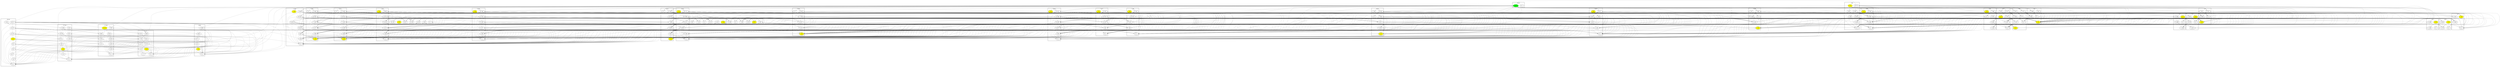 digraph "stromrallye5_original.txt" {
	compound=true
	subgraph cluster13_14 {
		label="13,14"
		battery13_14_0 [label="0,-1" pos="36.4,16.799999999999997!"]
		battery13_14_1 [label="1,24" pos="37.4,16.799999999999997!"]
		battery13_14_2 [label="2,4" pos="38.4,16.799999999999997!"]
		battery13_14_4 [label="4,3" pos="39.4,16.799999999999997!"]
		battery13_14_6 [label="6,2" pos="36.4,15.799999999999997!"]
		battery13_14_8 [label="8,1" pos="37.4,15.799999999999997!"]
		battery13_14_10 [label="10,0" fillcolor=yellow pos="38.4,15.799999999999997!" style=filled]
		battery13_14_12 [label="12,73" pos="39.4,15.799999999999997!"]
		battery13_14_14 [label="14,72" pos="36.4,14.799999999999997!"]
		battery13_14_16 [label="16,71" pos="37.4,14.799999999999997!"]
	}
	subgraph cluster17_14 {
		label="17,14"
		battery17_14_0 [label="0,-1" pos="47.599999999999994,16.799999999999997!"]
		battery17_14_1 [label="1,19" pos="48.599999999999994,16.799999999999997!"]
		battery17_14_2 [label="2,5" pos="49.599999999999994,16.799999999999997!"]
		battery17_14_3 [label="3,22" pos="50.599999999999994,16.799999999999997!"]
		battery17_14_4 [label="4,6" fillcolor=yellow pos="47.599999999999994,15.799999999999997!" style=filled]
		battery17_14_5 [label="5,23" pos="48.599999999999994,15.799999999999997!"]
		battery17_14_6 [label="6,9" pos="49.599999999999994,15.799999999999997!"]
		battery17_14_8 [label="8,74" pos="50.599999999999994,15.799999999999997!"]
		battery17_14_10 [label="10,78" pos="47.599999999999994,14.799999999999997!"]
		battery17_14_12 [label="12,83" pos="48.599999999999994,14.799999999999997!"]
	}
	subgraph cluster17_17 {
		label="17,17"
		battery17_17_0 [label="0,-1" pos="47.599999999999994,8.399999999999999!"]
		battery17_17_1 [label="1,7" pos="48.599999999999994,8.399999999999999!"]
		battery17_17_2 [label="2,13" fillcolor=yellow pos="49.599999999999994,8.399999999999999!" style=filled]
		battery17_17_3 [label="3,10" pos="50.599999999999994,8.399999999999999!"]
		battery17_17_4 [label="4,17" pos="47.599999999999994,7.399999999999999!"]
		battery17_17_5 [label="5,75" pos="48.599999999999994,7.399999999999999!"]
		battery17_17_6 [label="6,21" pos="49.599999999999994,7.399999999999999!"]
		battery17_17_7 [label="7,79" pos="50.599999999999994,7.399999999999999!"]
		battery17_17_8 [label="8,15" pos="47.599999999999994,6.399999999999999!"]
		battery17_17_9 [label="9,84" pos="48.599999999999994,6.399999999999999!"]
	}
	subgraph cluster17_19 {
		label="17,19"
		battery17_19_0 [label="0,-1" pos="47.599999999999994,2.8!"]
		battery17_19_1 [label="1,11" pos="48.599999999999994,2.8!"]
		battery17_19_2 [label="2,18" pos="49.599999999999994,2.8!"]
		battery17_19_3 [label="3,76" pos="50.599999999999994,2.8!"]
		battery17_19_4 [label="4,20" pos="47.599999999999994,1.7999999999999998!"]
		battery17_19_5 [label="5,80" pos="48.599999999999994,1.7999999999999998!"]
		battery17_19_6 [label="6,16" pos="49.599999999999994,1.7999999999999998!"]
		battery17_19_7 [label="7,85" pos="50.599999999999994,1.7999999999999998!"]
		battery17_19_8 [label="8,25" pos="47.599999999999994,0.7999999999999998!"]
		battery17_19_10 [label="10,14" fillcolor=yellow pos="48.599999999999994,0.7999999999999998!" style=filled]
	}
	subgraph cluster13_8 {
		label="13,8"
		battery13_8_0 [label="0,-1" pos="36.4,33.599999999999994!"]
		battery13_8_2 [label="2,8" fillcolor=yellow pos="37.4,33.599999999999994!" style=filled]
		battery13_8_4 [label="4,12" pos="38.4,33.599999999999994!"]
		battery13_8_6 [label="6,77" pos="36.4,32.599999999999994!"]
		battery13_8_8 [label="8,81" pos="37.4,32.599999999999994!"]
		battery13_8_10 [label="10,86" pos="38.4,32.599999999999994!"]
	}
	subgraph cluster4_6 {
		label="4,6"
		battery4_6_0 [label="0,-1" pos="11.2,39.199999999999996!"]
		battery4_6_1 [label="1,153" pos="12.2,39.199999999999996!"]
		battery4_6_2 [label="2,26" fillcolor=yellow pos="13.2,39.199999999999996!" style=filled]
		battery4_6_3 [label="3,181" pos="11.2,38.199999999999996!"]
		battery4_6_5 [label="5,187" pos="12.2,38.199999999999996!"]
		battery4_6_7 [label="7,188" pos="13.2,38.199999999999996!"]
	}
	subgraph cluster4_4 {
		label="4,4"
		battery4_4_0 [label="0,-1" pos="11.2,44.8!"]
		battery4_4_1 [label="1,180" pos="12.2,44.8!"]
		battery4_4_2 [label="2,27" fillcolor=yellow pos="13.2,44.8!" style=filled]
		battery4_4_3 [label="3,186" pos="11.2,43.8!"]
		battery4_4_5 [label="5,189" pos="12.2,43.8!"]
	}
	subgraph cluster4_2 {
		label="4,2"
		battery4_2_0 [label="0,-1" pos="11.2,50.4!"]
		battery4_2_1 [label="1,185" pos="12.2,50.4!"]
		battery4_2_2 [label="2,28" fillcolor=yellow pos="11.2,49.4!" style=filled]
		battery4_2_3 [label="3,190" pos="12.2,49.4!"]
	}
	subgraph cluster3_3 {
		label="3,3"
		battery3_3_0 [label="0,-1" pos="8.399999999999999,47.599999999999994!"]
		battery3_3_1 [label="1,179" pos="9.399999999999999,47.599999999999994!"]
		battery3_3_2 [label="2,29" fillcolor=yellow pos="8.399999999999999,46.599999999999994!" style=filled]
		battery3_3_3 [label="3,184" pos="9.399999999999999,46.599999999999994!"]
	}
	subgraph cluster3_5 {
		label="3,5"
		battery3_5_0 [label="0,-1" pos="8.399999999999999,42.0!"]
		battery3_5_1 [label="1,152" pos="9.399999999999999,42.0!"]
		battery3_5_2 [label="2,30" fillcolor=yellow pos="10.399999999999999,42.0!" style=filled]
		battery3_5_3 [label="3,178" pos="8.399999999999999,41.0!"]
		battery3_5_5 [label="5,183" pos="9.399999999999999,41.0!"]
	}
	subgraph cluster3_7 {
		label="3,7"
		battery3_7_0 [label="0,-1" pos="8.399999999999999,36.4!"]
		battery3_7_1 [label="1,31" fillcolor=yellow pos="9.399999999999999,36.4!" style=filled]
		battery3_7_2 [label="2,38" pos="10.399999999999999,36.4!"]
		battery3_7_3 [label="3,151" pos="8.399999999999999,35.4!"]
		battery3_7_4 [label="4,33" pos="9.399999999999999,35.4!"]
		battery3_7_5 [label="5,177" pos="10.399999999999999,35.4!"]
		battery3_7_7 [label="7,173" pos="8.399999999999999,34.4!"]
	}
	subgraph cluster3_8 {
		label="3,8"
		battery3_8_0 [label="0,-1" pos="8.399999999999999,33.599999999999994!"]
		battery3_8_1 [label="1,39" pos="9.399999999999999,33.599999999999994!"]
		battery3_8_2 [label="2,144" pos="10.399999999999999,33.599999999999994!"]
		battery3_8_3 [label="3,40" pos="8.399999999999999,32.599999999999994!"]
		battery3_8_4 [label="4,150" pos="9.399999999999999,32.599999999999994!"]
		battery3_8_5 [label="5,32" fillcolor=yellow pos="10.399999999999999,32.599999999999994!" style=filled]
		battery3_8_6 [label="6,182" pos="8.399999999999999,31.599999999999994!"]
		battery3_8_8 [label="8,172" pos="9.399999999999999,31.599999999999994!"]
	}
	subgraph cluster2_7 {
		label="2,7"
		battery2_7_0 [label="0,-1" pos="5.6,36.4!"]
		battery2_7_1 [label="1,37" fillcolor=yellow pos="6.6,36.4!" style=filled]
		battery2_7_2 [label="2,147" pos="7.6,36.4!"]
		battery2_7_3 [label="3,34" pos="5.6,35.4!"]
		battery2_7_4 [label="4,176" pos="6.6,35.4!"]
		battery2_7_6 [label="6,174" pos="7.6,35.4!"]
	}
	subgraph cluster1_7 {
		label="1,7"
		battery1_7_0 [label="0,-1" pos="2.8,36.4!"]
		battery1_7_1 [label="1,43" fillcolor=yellow pos="3.8,36.4!" style=filled]
		battery1_7_2 [label="2,35" pos="4.8,36.4!"]
		battery1_7_3 [label="3,162" pos="2.8,35.4!"]
		battery1_7_5 [label="5,175" pos="3.8,35.4!"]
	}
	subgraph cluster0_7 {
		label="0,7"
		battery0_7_0 [label="0,-1" pos="0.0,36.4!"]
		battery0_7_1 [label="1,36" fillcolor=yellow pos="1.0,36.4!" style=filled]
		battery0_7_2 [label="2,163" pos="0.0,35.4!"]
		battery0_7_4 [label="4,161" pos="1.0,35.4!"]
	}
	subgraph cluster0_8 {
		label="0,8"
		battery0_8_0 [label="0,-1" pos="0.0,33.599999999999994!"]
		battery0_8_1 [label="1,44" fillcolor=yellow pos="1.0,33.599999999999994!" style=filled]
		battery0_8_2 [label="2,41" pos="2.0,33.599999999999994!"]
		battery0_8_3 [label="3,164" pos="0.0,32.599999999999994!"]
		battery0_8_5 [label="5,160" pos="1.0,32.599999999999994!"]
	}
	subgraph cluster0_9 {
		label="0,9"
		battery0_9_0 [label="0,-1" pos="0.0,30.799999999999997!"]
		battery0_9_1 [label="1,42" fillcolor=yellow pos="1.0,30.799999999999997!" style=filled]
		battery0_9_2 [label="2,104" pos="2.0,30.799999999999997!"]
		battery0_9_4 [label="4,165" pos="0.0,29.799999999999997!"]
		battery0_9_6 [label="6,159" pos="1.0,29.799999999999997!"]
	}
	subgraph cluster0_10 {
		label="0,10"
		battery0_10_0 [label="0,-1" pos="0.0,28.0!"]
		battery0_10_1 [label="1,45" fillcolor=yellow pos="1.0,28.0!" style=filled]
		battery0_10_2 [label="2,47" pos="2.0,28.0!"]
		battery0_10_3 [label="3,103" pos="0.0,27.0!"]
		battery0_10_5 [label="5,166" pos="1.0,27.0!"]
		battery0_10_7 [label="7,158" pos="2.0,27.0!"]
	}
	subgraph cluster0_11 {
		label="0,11"
		battery0_11_0 [label="0,-1" pos="0.0,25.2!"]
		battery0_11_1 [label="1,48" pos="1.0,25.2!"]
		battery0_11_2 [label="2,105" pos="2.0,25.2!"]
		battery0_11_3 [label="3,46" fillcolor=yellow pos="0.0,24.2!" style=filled]
		battery0_11_4 [label="4,102" pos="1.0,24.2!"]
		battery0_11_6 [label="6,167" pos="2.0,24.2!"]
		battery0_11_8 [label="8,157" pos="0.0,23.2!"]
	}
	subgraph cluster0_12 {
		label="0,12"
		battery0_12_0 [label="0,-1" pos="0.0,22.4!"]
		battery0_12_1 [label="1,51" fillcolor=yellow pos="1.0,22.4!" style=filled]
		battery0_12_2 [label="2,49" pos="2.0,22.4!"]
		battery0_12_3 [label="3,106" pos="0.0,21.4!"]
		battery0_12_5 [label="5,101" pos="1.0,21.4!"]
		battery0_12_7 [label="7,168" pos="2.0,21.4!"]
		battery0_12_9 [label="9,156" pos="0.0,20.4!"]
	}
	subgraph cluster0_13 {
		label="0,13"
		battery0_13_0 [label="0,-1" pos="0.0,19.599999999999998!"]
		battery0_13_1 [label="1,50" fillcolor=yellow pos="1.0,19.599999999999998!" style=filled]
		battery0_13_2 [label="2,92" pos="2.0,19.599999999999998!"]
		battery0_13_4 [label="4,107" pos="0.0,18.599999999999998!"]
		battery0_13_6 [label="6,100" pos="1.0,18.599999999999998!"]
		battery0_13_8 [label="8,169" pos="2.0,18.599999999999998!"]
		battery0_13_10 [label="10,155" pos="0.0,17.599999999999998!"]
	}
	subgraph cluster0_14 {
		label="0,14"
		battery0_14_0 [label="0,-1" pos="0.0,16.799999999999997!"]
		battery0_14_1 [label="1,52" fillcolor=yellow pos="1.0,16.799999999999997!" style=filled]
		battery0_14_3 [label="3,91" pos="2.0,16.799999999999997!"]
		battery0_14_5 [label="5,108" pos="0.0,15.799999999999997!"]
		battery0_14_7 [label="7,99" pos="1.0,15.799999999999997!"]
		battery0_14_9 [label="9,170" pos="2.0,15.799999999999997!"]
		battery0_14_11 [label="11,154" pos="0.0,14.799999999999997!"]
	}
	subgraph cluster0_15 {
		label="0,15"
		battery0_15_0 [label="0,-1" pos="0.0,14.0!"]
		battery0_15_1 [label="1,53" fillcolor=yellow pos="1.0,14.0!" style=filled]
		battery0_15_2 [label="2,93" pos="2.0,14.0!"]
		battery0_15_4 [label="4,109" pos="0.0,13.0!"]
		battery0_15_6 [label="6,111" pos="1.0,13.0!"]
		battery0_15_8 [label="8,98" pos="2.0,13.0!"]
		battery0_15_10 [label="10,171" pos="0.0,12.0!"]
	}
	subgraph cluster0_16 {
		label="0,16"
		battery0_16_0 [label="0,-1" pos="0.0,11.2!"]
		battery0_16_1 [label="1,54" fillcolor=yellow pos="1.0,11.2!" style=filled]
		battery0_16_3 [label="3,110" pos="2.0,11.2!"]
		battery0_16_5 [label="5,112" pos="0.0,10.2!"]
		battery0_16_7 [label="7,115" pos="1.0,10.2!"]
		battery0_16_9 [label="9,97" pos="2.0,10.2!"]
	}
	subgraph cluster0_17 {
		label="0,17"
		battery0_17_0 [label="0,-1" pos="0.0,8.399999999999999!"]
		battery0_17_1 [label="1,55" fillcolor=yellow pos="1.0,8.399999999999999!" style=filled]
		battery0_17_2 [label="2,61" pos="2.0,8.399999999999999!"]
		battery0_17_4 [label="4,114" pos="0.0,7.399999999999999!"]
		battery0_17_6 [label="6,122" pos="1.0,7.399999999999999!"]
		battery0_17_8 [label="8,132" pos="2.0,7.399999999999999!"]
	}
	subgraph cluster1_16 {
		label="1,16"
		battery1_16_0 [label="0,-1" pos="2.8,11.2!"]
		battery1_16_1 [label="1,56" fillcolor=yellow pos="3.8,11.2!" style=filled]
		battery1_16_2 [label="2,58" pos="4.8,11.2!"]
		battery1_16_4 [label="4,113" pos="2.8,10.2!"]
		battery1_16_6 [label="6,116" pos="3.8,10.2!"]
		battery1_16_8 [label="8,123" pos="4.8,10.2!"]
		battery1_16_10 [label="10,96" pos="2.8,9.2!"]
	}
	subgraph cluster1_17 {
		label="1,17"
		battery1_17_0 [label="0,-1" pos="2.8,8.399999999999999!"]
		battery1_17_1 [label="1,60" pos="3.8,8.399999999999999!"]
		battery1_17_3 [label="3,57" fillcolor=yellow pos="4.8,8.399999999999999!" style=filled]
		battery1_17_5 [label="5,120" pos="2.8,7.399999999999999!"]
		battery1_17_7 [label="7,130" pos="3.8,7.399999999999999!"]
		battery1_17_9 [label="9,139" pos="4.8,7.399999999999999!"]
	}
	subgraph cluster1_18 {
		label="1,18"
		battery1_18_0 [label="0,-1" pos="2.8,5.6!"]
		battery1_18_1 [label="1,66" fillcolor=yellow pos="3.8,5.6!" style=filled]
		battery1_18_2 [label="2,65" pos="4.8,5.6!"]
		battery1_18_4 [label="4,121" pos="2.8,4.6!"]
		battery1_18_6 [label="6,131" pos="3.8,4.6!"]
		battery1_18_8 [label="8,140" pos="4.8,4.6!"]
	}
	subgraph cluster2_16 {
		label="2,16"
		battery2_16_0 [label="0,-1" pos="5.6,11.2!"]
		battery2_16_1 [label="1,59" fillcolor=yellow pos="6.6,11.2!" style=filled]
		battery2_16_3 [label="3,88" pos="7.6,11.2!"]
		battery2_16_5 [label="5,117" pos="5.6,10.2!"]
		battery2_16_7 [label="7,124" pos="6.6,10.2!"]
		battery2_16_9 [label="9,133" pos="7.6,10.2!"]
		battery2_16_11 [label="11,95" pos="5.6,9.2!"]
	}
	subgraph cluster2_17 {
		label="2,17"
		battery2_17_0 [label="0,-1" pos="5.6,8.399999999999999!"]
		battery2_17_1 [label="1,67" fillcolor=yellow pos="6.6,8.399999999999999!" style=filled]
		battery2_17_2 [label="2,62" pos="7.6,8.399999999999999!"]
		battery2_17_4 [label="4,118" pos="5.6,7.399999999999999!"]
		battery2_17_6 [label="6,128" pos="6.6,7.399999999999999!"]
		battery2_17_8 [label="8,137" pos="7.6,7.399999999999999!"]
		battery2_17_10 [label="10,145" pos="5.6,6.399999999999999!"]
	}
	subgraph cluster2_18 {
		label="2,18"
		battery2_18_0 [label="0,-1" pos="5.6,5.6!"]
		battery2_18_1 [label="1,64" fillcolor=yellow pos="6.6,5.6!" style=filled]
		battery2_18_3 [label="3,119" pos="7.6,5.6!"]
		battery2_18_5 [label="5,129" pos="5.6,4.6!"]
		battery2_18_7 [label="7,138" pos="6.6,4.6!"]
		battery2_18_9 [label="9,146" pos="7.6,4.6!"]
	}
	subgraph cluster3_16 {
		label="3,16"
		battery3_16_0 [label="0,-1" pos="8.399999999999999,11.2!"]
		battery3_16_1 [label="1,68" fillcolor=yellow pos="9.399999999999999,11.2!" style=filled]
		battery3_16_2 [label="2,82" pos="10.399999999999999,11.2!"]
		battery3_16_4 [label="4,87" pos="8.399999999999999,10.2!"]
		battery3_16_6 [label="6,125" pos="9.399999999999999,10.2!"]
		battery3_16_8 [label="8,134" pos="10.399999999999999,10.2!"]
		battery3_16_10 [label="10,141" pos="8.399999999999999,9.2!"]
		battery3_16_12 [label="12,94" pos="9.399999999999999,9.2!"]
	}
	subgraph cluster3_17 {
		label="3,17"
		battery3_17_0 [label="0,-1" pos="8.399999999999999,8.399999999999999!"]
		battery3_17_1 [label="1,63" fillcolor=yellow pos="9.399999999999999,8.399999999999999!" style=filled]
		battery3_17_3 [label="3,89" pos="10.399999999999999,8.399999999999999!"]
		battery3_17_5 [label="5,126" pos="8.399999999999999,7.399999999999999!"]
		battery3_17_7 [label="7,135" pos="9.399999999999999,7.399999999999999!"]
		battery3_17_9 [label="9,142" pos="10.399999999999999,7.399999999999999!"]
		battery3_17_11 [label="11,148" pos="8.399999999999999,6.399999999999999!"]
	}
	subgraph cluster3_18 {
		label="3,18"
		battery3_18_0 [label="0,-1" pos="8.399999999999999,5.6!"]
		battery3_18_1 [label="1,69" fillcolor=yellow pos="9.399999999999999,5.6!" style=filled]
		battery3_18_2 [label="2,90" pos="10.399999999999999,5.6!"]
		battery3_18_4 [label="4,127" pos="8.399999999999999,4.6!"]
		battery3_18_6 [label="6,136" pos="9.399999999999999,4.6!"]
		battery3_18_8 [label="8,143" pos="10.399999999999999,4.6!"]
		battery3_18_10 [label="10,149" pos="8.399999999999999,3.5999999999999996!"]
	}
	subgraph cluster9_14 {
		label="9,14"
		battery9_14_0 [label="0,-1" pos="25.2,16.799999999999997!"]
		battery9_14_20 [label="20,70" fillcolor=green pos="26.2,16.799999999999997!" style=filled]
	}
	battery13_14_10 -> battery17_14_6 [color="#00000055" fillcolor=none]
	battery13_14_10 -> battery13_8_4 [color="#00000055" fillcolor=none]
	battery13_14_10 -> battery17_17_3 [color="#00000055" fillcolor=none]
	battery13_14_10 -> battery13_8_0 [color="#00000055" fillcolor=none]
	battery13_14_10 -> battery17_14_0 [color="#00000055" fillcolor=none]
	battery13_14_10 -> battery17_19_1 [color="#00000055" fillcolor=none]
	battery13_14_10 -> battery13_14_8 [color="#00000055" fillcolor=none]
	battery13_14_10 -> battery13_14_0 [color="#00000055" fillcolor=none]
	battery13_14_8 -> battery17_14_4 [color="#00000055" fillcolor=none]
	battery13_14_8 -> battery13_8_2 [color="#00000055" fillcolor=none]
	battery13_14_8 -> battery13_8_0 [color="#00000055" fillcolor=none]
	battery13_14_8 -> battery17_14_0 [color="#00000055" fillcolor=none]
	battery13_14_8 -> battery17_17_1 [color="#00000055" fillcolor=none]
	battery13_14_8 -> battery13_14_6 [color="#00000055" fillcolor=none]
	battery13_14_8 -> battery13_14_0 [color="#00000055" fillcolor=none]
	battery13_14_6 -> battery17_14_2 [color="#00000055" fillcolor=none]
	battery13_14_6 -> battery13_8_0 [color="#00000055" fillcolor=none]
	battery13_14_6 -> battery17_14_0 [color="#00000055" fillcolor=none]
	battery13_14_6 -> battery13_14_4 [color="#00000055" fillcolor=none]
	battery13_14_6 -> battery13_14_0 [color="#00000055" fillcolor=none]
	battery13_14_4 -> battery17_14_0 [color="#00000055" fillcolor=none]
	battery13_14_4 -> battery13_14_2 [color="#00000055" fillcolor=none]
	battery13_14_4 -> battery13_14_0 [color="#00000055" fillcolor=none]
	battery13_14_2 -> battery13_14_0 [color="#00000055" fillcolor=none]
	battery13_14_16 -> battery17_14_12 [color="#00000055" fillcolor=none]
	battery13_14_16 -> battery13_8_10 [color="#00000055" fillcolor=none]
	battery13_14_16 -> battery17_17_9 [color="#00000055" fillcolor=none]
	battery13_14_16 -> battery17_19_7 [color="#00000055" fillcolor=none]
	battery13_14_16 -> battery3_16_4 [color="#00000055" fillcolor=none]
	battery13_14_16 -> battery0_14_3 [color="#00000055" fillcolor=none]
	battery13_14_16 -> battery2_16_3 [color="#00000055" fillcolor=none]
	battery13_14_16 -> battery3_17_3 [color="#00000055" fillcolor=none]
	battery13_14_16 -> battery0_13_2 [color="#00000055" fillcolor=none]
	battery13_14_16 -> battery1_16_2 [color="#00000055" fillcolor=none]
	battery13_14_16 -> battery0_15_2 [color="#00000055" fillcolor=none]
	battery13_14_16 -> battery3_18_2 [color="#00000055" fillcolor=none]
	battery13_14_16 -> battery0_12_1 [color="#00000055" fillcolor=none]
	battery13_14_16 -> battery2_16_1 [color="#00000055" fillcolor=none]
	battery13_14_16 -> battery3_17_1 [color="#00000055" fillcolor=none]
	battery13_14_16 -> battery3_8_0 [color="#00000055" fillcolor=none]
	battery13_14_16 -> battery0_11_0 [color="#00000055" fillcolor=none]
	battery13_14_16 -> battery0_13_0 [color="#00000055" fillcolor=none]
	battery13_14_16 -> battery1_16_0 [color="#00000055" fillcolor=none]
	battery13_14_16 -> battery0_15_0 [color="#00000055" fillcolor=none]
	battery13_14_16 -> battery3_18_0 [color="#00000055" fillcolor=none]
	battery13_14_16 -> battery3_16_0 [color="#00000055" fillcolor=none]
	battery13_14_16 -> battery13_8_0 [color="#00000055" fillcolor=none]
	battery13_14_16 -> battery17_14_0 [color="#00000055" fillcolor=none]
	battery13_14_16 -> battery13_14_14 [color="#00000055" fillcolor=none]
	battery13_14_16 -> battery13_14_0 [color="#00000055" fillcolor=none]
	battery13_14_14 -> battery17_14_10 [color="#00000055" fillcolor=none]
	battery13_14_14 -> battery13_8_8 [color="#00000055" fillcolor=none]
	battery13_14_14 -> battery17_17_7 [color="#00000055" fillcolor=none]
	battery13_14_14 -> battery17_19_5 [color="#00000055" fillcolor=none]
	battery13_14_14 -> battery3_16_2 [color="#00000055" fillcolor=none]
	battery13_14_14 -> battery0_14_1 [color="#00000055" fillcolor=none]
	battery13_14_14 -> battery2_16_1 [color="#00000055" fillcolor=none]
	battery13_14_14 -> battery3_17_1 [color="#00000055" fillcolor=none]
	battery13_14_14 -> battery0_13_0 [color="#00000055" fillcolor=none]
	battery13_14_14 -> battery1_16_0 [color="#00000055" fillcolor=none]
	battery13_14_14 -> battery0_15_0 [color="#00000055" fillcolor=none]
	battery13_14_14 -> battery3_18_0 [color="#00000055" fillcolor=none]
	battery13_14_14 -> battery3_16_0 [color="#00000055" fillcolor=none]
	battery13_14_14 -> battery13_8_0 [color="#00000055" fillcolor=none]
	battery13_14_14 -> battery17_14_0 [color="#00000055" fillcolor=none]
	battery13_14_14 -> battery13_14_12 [color="#00000055" fillcolor=none]
	battery13_14_14 -> battery13_14_0 [color="#00000055" fillcolor=none]
	battery13_14_12 -> battery17_14_8 [color="#00000055" fillcolor=none]
	battery13_14_12 -> battery13_8_6 [color="#00000055" fillcolor=none]
	battery13_14_12 -> battery17_17_5 [color="#00000055" fillcolor=none]
	battery13_14_12 -> battery17_19_3 [color="#00000055" fillcolor=none]
	battery13_14_12 -> battery3_16_0 [color="#00000055" fillcolor=none]
	battery13_14_12 -> battery13_8_0 [color="#00000055" fillcolor=none]
	battery13_14_12 -> battery17_14_0 [color="#00000055" fillcolor=none]
	battery13_14_12 -> battery13_14_10 [color="#00000055" fillcolor=none]
	battery13_14_12 -> battery13_14_0 [color="#00000055" fillcolor=none]
	battery17_14_2 -> battery17_14_0 [color="#00000055" fillcolor=none]
	battery17_14_4 -> battery13_14_0 [color="#00000055" fillcolor=none]
	battery17_14_4 -> battery17_17_1 [color="#00000055" fillcolor=none]
	battery17_14_4 -> battery17_14_2 [color="#00000055" fillcolor=none]
	battery17_14_4 -> battery17_14_0 [color="#00000055" fillcolor=none]
	battery17_14_6 -> battery17_17_3 [color="#00000055" fillcolor=none]
	battery17_14_6 -> battery13_14_2 [color="#00000055" fillcolor=none]
	battery17_14_6 -> battery13_14_0 [color="#00000055" fillcolor=none]
	battery17_14_6 -> battery17_14_4 [color="#00000055" fillcolor=none]
	battery17_14_6 -> battery17_14_0 [color="#00000055" fillcolor=none]
	battery17_14_3 -> battery17_17_0 [color="#00000055" fillcolor=none]
	battery17_14_3 -> battery17_14_1 [color="#00000055" fillcolor=none]
	battery17_14_5 -> battery17_17_2 [color="#00000055" fillcolor=none]
	battery17_14_5 -> battery17_17_0 [color="#00000055" fillcolor=none]
	battery17_14_5 -> battery13_14_1 [color="#00000055" fillcolor=none]
	battery17_14_5 -> battery17_14_3 [color="#00000055" fillcolor=none]
	battery17_14_8 -> battery17_17_5 [color="#00000055" fillcolor=none]
	battery17_14_8 -> battery13_14_4 [color="#00000055" fillcolor=none]
	battery17_14_8 -> battery13_14_0 [color="#00000055" fillcolor=none]
	battery17_14_8 -> battery17_19_1 [color="#00000055" fillcolor=none]
	battery17_14_8 -> battery17_14_6 [color="#00000055" fillcolor=none]
	battery17_14_8 -> battery17_14_0 [color="#00000055" fillcolor=none]
	battery17_14_10 -> battery17_17_7 [color="#00000055" fillcolor=none]
	battery17_14_10 -> battery13_14_6 [color="#00000055" fillcolor=none]
	battery17_14_10 -> battery17_19_3 [color="#00000055" fillcolor=none]
	battery17_14_10 -> battery13_8_0 [color="#00000055" fillcolor=none]
	battery17_14_10 -> battery13_14_0 [color="#00000055" fillcolor=none]
	battery17_14_10 -> battery17_14_8 [color="#00000055" fillcolor=none]
	battery17_14_10 -> battery17_14_0 [color="#00000055" fillcolor=none]
	battery17_14_12 -> battery17_17_9 [color="#00000055" fillcolor=none]
	battery17_14_12 -> battery13_14_8 [color="#00000055" fillcolor=none]
	battery17_14_12 -> battery17_19_5 [color="#00000055" fillcolor=none]
	battery17_14_12 -> battery13_8_2 [color="#00000055" fillcolor=none]
	battery17_14_12 -> battery13_8_0 [color="#00000055" fillcolor=none]
	battery17_14_12 -> battery13_14_0 [color="#00000055" fillcolor=none]
	battery17_14_12 -> battery17_14_10 [color="#00000055" fillcolor=none]
	battery17_14_12 -> battery17_14_0 [color="#00000055" fillcolor=none]
	battery17_17_3 -> battery17_14_0 [color="#00000055" fillcolor=none]
	battery17_17_3 -> battery17_19_1 [color="#00000055" fillcolor=none]
	battery17_17_3 -> battery17_17_1 [color="#00000055" fillcolor=none]
	battery17_17_2 -> battery17_19_0 [color="#00000055" fillcolor=none]
	battery17_17_2 -> battery17_17_0 [color="#00000055" fillcolor=none]
	battery17_17_8 -> battery17_19_6 [color="#00000055" fillcolor=none]
	battery17_17_8 -> battery17_14_5 [color="#00000055" fillcolor=none]
	battery17_17_8 -> battery17_19_0 [color="#00000055" fillcolor=none]
	battery17_17_8 -> battery13_14_1 [color="#00000055" fillcolor=none]
	battery17_17_8 -> battery17_17_6 [color="#00000055" fillcolor=none]
	battery17_17_8 -> battery17_17_0 [color="#00000055" fillcolor=none]
	battery17_17_4 -> battery17_19_2 [color="#00000055" fillcolor=none]
	battery17_17_4 -> battery17_19_0 [color="#00000055" fillcolor=none]
	battery17_17_4 -> battery17_14_1 [color="#00000055" fillcolor=none]
	battery17_17_4 -> battery17_17_2 [color="#00000055" fillcolor=none]
	battery17_17_4 -> battery17_17_0 [color="#00000055" fillcolor=none]
	battery17_17_6 -> battery17_19_4 [color="#00000055" fillcolor=none]
	battery17_17_6 -> battery17_14_3 [color="#00000055" fillcolor=none]
	battery17_17_6 -> battery17_19_0 [color="#00000055" fillcolor=none]
	battery17_17_6 -> battery17_17_4 [color="#00000055" fillcolor=none]
	battery17_17_6 -> battery17_17_0 [color="#00000055" fillcolor=none]
	battery17_17_5 -> battery17_19_3 [color="#00000055" fillcolor=none]
	battery17_17_5 -> battery17_14_2 [color="#00000055" fillcolor=none]
	battery17_17_5 -> battery17_14_0 [color="#00000055" fillcolor=none]
	battery17_17_5 -> battery17_17_3 [color="#00000055" fillcolor=none]
	battery17_17_7 -> battery17_19_5 [color="#00000055" fillcolor=none]
	battery17_17_7 -> battery17_14_4 [color="#00000055" fillcolor=none]
	battery17_17_7 -> battery13_14_0 [color="#00000055" fillcolor=none]
	battery17_17_7 -> battery17_14_0 [color="#00000055" fillcolor=none]
	battery17_17_7 -> battery17_17_5 [color="#00000055" fillcolor=none]
	battery17_17_9 -> battery17_19_7 [color="#00000055" fillcolor=none]
	battery17_17_9 -> battery17_14_6 [color="#00000055" fillcolor=none]
	battery17_17_9 -> battery13_14_2 [color="#00000055" fillcolor=none]
	battery17_17_9 -> battery13_14_0 [color="#00000055" fillcolor=none]
	battery17_17_9 -> battery17_14_0 [color="#00000055" fillcolor=none]
	battery17_17_9 -> battery17_17_7 [color="#00000055" fillcolor=none]
	battery17_19_10 -> battery17_17_8 [color="#00000055" fillcolor=none]
	battery17_19_10 -> battery17_14_3 [color="#00000055" fillcolor=none]
	battery17_19_10 -> battery17_17_0 [color="#00000055" fillcolor=none]
	battery17_19_10 -> battery13_14_1 [color="#00000055" fillcolor=none]
	battery17_19_10 -> battery17_19_8 [color="#00000055" fillcolor=none]
	battery17_19_10 -> battery17_19_0 [color="#00000055" fillcolor=none]
	battery17_19_6 -> battery17_17_4 [color="#00000055" fillcolor=none]
	battery17_19_6 -> battery17_17_0 [color="#00000055" fillcolor=none]
	battery17_19_6 -> battery17_19_4 [color="#00000055" fillcolor=none]
	battery17_19_6 -> battery17_19_0 [color="#00000055" fillcolor=none]
	battery17_19_2 -> battery17_17_0 [color="#00000055" fillcolor=none]
	battery17_19_2 -> battery17_19_0 [color="#00000055" fillcolor=none]
	battery17_19_4 -> battery17_17_2 [color="#00000055" fillcolor=none]
	battery17_19_4 -> battery17_17_0 [color="#00000055" fillcolor=none]
	battery17_19_4 -> battery17_19_2 [color="#00000055" fillcolor=none]
	battery17_19_4 -> battery17_19_0 [color="#00000055" fillcolor=none]
	battery17_19_8 -> battery17_17_6 [color="#00000055" fillcolor=none]
	battery17_19_8 -> battery17_17_0 [color="#00000055" fillcolor=none]
	battery17_19_8 -> battery17_14_1 [color="#00000055" fillcolor=none]
	battery17_19_8 -> battery17_19_6 [color="#00000055" fillcolor=none]
	battery17_19_8 -> battery17_19_0 [color="#00000055" fillcolor=none]
	battery17_19_3 -> battery17_17_1 [color="#00000055" fillcolor=none]
	battery17_19_3 -> battery17_19_1 [color="#00000055" fillcolor=none]
	battery17_19_5 -> battery17_17_3 [color="#00000055" fillcolor=none]
	battery17_19_5 -> battery17_19_3 [color="#00000055" fillcolor=none]
	battery17_19_7 -> battery17_17_5 [color="#00000055" fillcolor=none]
	battery17_19_7 -> battery17_14_0 [color="#00000055" fillcolor=none]
	battery17_19_7 -> battery17_19_5 [color="#00000055" fillcolor=none]
	battery13_8_2 -> battery13_8_0 [color="#00000055" fillcolor=none]
	battery13_8_4 -> battery13_8_2 [color="#00000055" fillcolor=none]
	battery13_8_4 -> battery13_8_0 [color="#00000055" fillcolor=none]
	battery13_8_6 -> battery13_14_0 [color="#00000055" fillcolor=none]
	battery13_8_6 -> battery13_8_4 [color="#00000055" fillcolor=none]
	battery13_8_6 -> battery13_8_0 [color="#00000055" fillcolor=none]
	battery13_8_8 -> battery13_14_2 [color="#00000055" fillcolor=none]
	battery13_8_8 -> battery13_14_0 [color="#00000055" fillcolor=none]
	battery13_8_8 -> battery13_8_6 [color="#00000055" fillcolor=none]
	battery13_8_8 -> battery13_8_0 [color="#00000055" fillcolor=none]
	battery13_8_10 -> battery13_14_4 [color="#00000055" fillcolor=none]
	battery13_8_10 -> battery3_8_0 [color="#00000055" fillcolor=none]
	battery13_8_10 -> battery17_14_0 [color="#00000055" fillcolor=none]
	battery13_8_10 -> battery13_14_0 [color="#00000055" fillcolor=none]
	battery13_8_10 -> battery13_8_8 [color="#00000055" fillcolor=none]
	battery13_8_10 -> battery13_8_0 [color="#00000055" fillcolor=none]
	battery4_6_2 -> battery4_4_0 [color="#00000055" fillcolor=none]
	battery4_6_2 -> battery3_5_0 [color="#00000055" fillcolor=none]
	battery4_6_2 -> battery3_7_0 [color="#00000055" fillcolor=none]
	battery4_6_2 -> battery4_6_0 [color="#00000055" fillcolor=none]
	battery4_6_3 -> battery3_7_1 [color="#00000055" fillcolor=none]
	battery4_6_3 -> battery2_7_0 [color="#00000055" fillcolor=none]
	battery4_6_3 -> battery3_8_0 [color="#00000055" fillcolor=none]
	battery4_6_3 -> battery4_4_1 [color="#00000055" fillcolor=none]
	battery4_6_3 -> battery3_5_1 [color="#00000055" fillcolor=none]
	battery4_6_3 -> battery4_6_1 [color="#00000055" fillcolor=none]
	battery4_6_5 -> battery4_4_3 [color="#00000055" fillcolor=none]
	battery4_6_5 -> battery3_5_3 [color="#00000055" fillcolor=none]
	battery4_6_5 -> battery3_7_3 [color="#00000055" fillcolor=none]
	battery4_6_5 -> battery2_7_2 [color="#00000055" fillcolor=none]
	battery4_6_5 -> battery3_8_2 [color="#00000055" fillcolor=none]
	battery4_6_5 -> battery1_7_1 [color="#00000055" fillcolor=none]
	battery4_6_5 -> battery0_7_0 [color="#00000055" fillcolor=none]
	battery4_6_5 -> battery2_7_0 [color="#00000055" fillcolor=none]
	battery4_6_5 -> battery3_8_0 [color="#00000055" fillcolor=none]
	battery4_6_5 -> battery4_6_3 [color="#00000055" fillcolor=none]
	battery4_6_7 -> battery4_4_5 [color="#00000055" fillcolor=none]
	battery4_6_7 -> battery3_5_5 [color="#00000055" fillcolor=none]
	battery4_6_7 -> battery3_7_5 [color="#00000055" fillcolor=none]
	battery4_6_7 -> battery2_7_4 [color="#00000055" fillcolor=none]
	battery4_6_7 -> battery3_8_4 [color="#00000055" fillcolor=none]
	battery4_6_7 -> battery1_7_3 [color="#00000055" fillcolor=none]
	battery4_6_7 -> battery0_7_2 [color="#00000055" fillcolor=none]
	battery4_6_7 -> battery0_9_0 [color="#00000055" fillcolor=none]
	battery4_6_7 -> battery0_7_0 [color="#00000055" fillcolor=none]
	battery4_6_7 -> battery2_7_0 [color="#00000055" fillcolor=none]
	battery4_6_7 -> battery3_8_0 [color="#00000055" fillcolor=none]
	battery4_6_7 -> battery4_2_1 [color="#00000055" fillcolor=none]
	battery4_6_7 -> battery3_3_1 [color="#00000055" fillcolor=none]
	battery4_6_7 -> battery4_6_5 [color="#00000055" fillcolor=none]
	battery4_4_2 -> battery4_2_0 [color="#00000055" fillcolor=none]
	battery4_4_2 -> battery3_3_0 [color="#00000055" fillcolor=none]
	battery4_4_2 -> battery3_5_0 [color="#00000055" fillcolor=none]
	battery4_4_2 -> battery4_6_0 [color="#00000055" fillcolor=none]
	battery4_4_2 -> battery4_4_0 [color="#00000055" fillcolor=none]
	battery4_4_3 -> battery4_2_1 [color="#00000055" fillcolor=none]
	battery4_4_3 -> battery3_3_1 [color="#00000055" fillcolor=none]
	battery4_4_3 -> battery3_5_1 [color="#00000055" fillcolor=none]
	battery4_4_3 -> battery4_6_1 [color="#00000055" fillcolor=none]
	battery4_4_3 -> battery4_4_1 [color="#00000055" fillcolor=none]
	battery4_4_5 -> battery4_2_3 [color="#00000055" fillcolor=none]
	battery4_4_5 -> battery3_3_3 [color="#00000055" fillcolor=none]
	battery4_4_5 -> battery3_5_3 [color="#00000055" fillcolor=none]
	battery4_4_5 -> battery4_6_3 [color="#00000055" fillcolor=none]
	battery4_4_5 -> battery2_7_0 [color="#00000055" fillcolor=none]
	battery4_4_5 -> battery4_4_3 [color="#00000055" fillcolor=none]
	battery4_2_2 -> battery3_3_0 [color="#00000055" fillcolor=none]
	battery4_2_2 -> battery4_4_0 [color="#00000055" fillcolor=none]
	battery4_2_2 -> battery4_2_0 [color="#00000055" fillcolor=none]
	battery4_2_3 -> battery3_3_1 [color="#00000055" fillcolor=none]
	battery4_2_3 -> battery4_4_1 [color="#00000055" fillcolor=none]
	battery4_2_3 -> battery4_2_1 [color="#00000055" fillcolor=none]
	battery3_3_2 -> battery4_2_0 [color="#00000055" fillcolor=none]
	battery3_3_2 -> battery4_4_0 [color="#00000055" fillcolor=none]
	battery3_3_2 -> battery3_5_0 [color="#00000055" fillcolor=none]
	battery3_3_2 -> battery3_3_0 [color="#00000055" fillcolor=none]
	battery3_3_3 -> battery4_2_1 [color="#00000055" fillcolor=none]
	battery3_3_3 -> battery4_4_1 [color="#00000055" fillcolor=none]
	battery3_3_3 -> battery3_5_1 [color="#00000055" fillcolor=none]
	battery3_3_3 -> battery3_3_1 [color="#00000055" fillcolor=none]
	battery3_5_2 -> battery3_3_0 [color="#00000055" fillcolor=none]
	battery3_5_2 -> battery4_4_0 [color="#00000055" fillcolor=none]
	battery3_5_2 -> battery4_6_0 [color="#00000055" fillcolor=none]
	battery3_5_2 -> battery3_7_0 [color="#00000055" fillcolor=none]
	battery3_5_2 -> battery3_5_0 [color="#00000055" fillcolor=none]
	battery3_5_3 -> battery3_7_1 [color="#00000055" fillcolor=none]
	battery3_5_3 -> battery2_7_0 [color="#00000055" fillcolor=none]
	battery3_5_3 -> battery3_3_1 [color="#00000055" fillcolor=none]
	battery3_5_3 -> battery4_4_1 [color="#00000055" fillcolor=none]
	battery3_5_3 -> battery4_6_1 [color="#00000055" fillcolor=none]
	battery3_5_3 -> battery3_5_1 [color="#00000055" fillcolor=none]
	battery3_5_5 -> battery3_3_3 [color="#00000055" fillcolor=none]
	battery3_5_5 -> battery4_4_3 [color="#00000055" fillcolor=none]
	battery3_5_5 -> battery4_6_3 [color="#00000055" fillcolor=none]
	battery3_5_5 -> battery3_7_3 [color="#00000055" fillcolor=none]
	battery3_5_5 -> battery2_7_2 [color="#00000055" fillcolor=none]
	battery3_5_5 -> battery1_7_1 [color="#00000055" fillcolor=none]
	battery3_5_5 -> battery0_7_0 [color="#00000055" fillcolor=none]
	battery3_5_5 -> battery2_7_0 [color="#00000055" fillcolor=none]
	battery3_5_5 -> battery3_5_3 [color="#00000055" fillcolor=none]
	battery3_7_1 -> battery2_7_0 [color="#00000055" fillcolor=none]
	battery3_7_1 -> battery3_8_0 [color="#00000055" fillcolor=none]
	battery3_7_4 -> battery2_7_3 [color="#00000055" fillcolor=none]
	battery3_7_4 -> battery3_8_3 [color="#00000055" fillcolor=none]
	battery3_7_4 -> battery3_5_2 [color="#00000055" fillcolor=none]
	battery3_7_4 -> battery4_6_2 [color="#00000055" fillcolor=none]
	battery3_7_4 -> battery1_7_0 [color="#00000055" fillcolor=none]
	battery3_7_4 -> battery3_5_0 [color="#00000055" fillcolor=none]
	battery3_7_4 -> battery4_6_0 [color="#00000055" fillcolor=none]
	battery3_7_4 -> battery3_7_2 [color="#00000055" fillcolor=none]
	battery3_7_4 -> battery3_7_0 [color="#00000055" fillcolor=none]
	battery3_7_2 -> battery2_7_1 [color="#00000055" fillcolor=none]
	battery3_7_2 -> battery3_8_1 [color="#00000055" fillcolor=none]
	battery3_7_2 -> battery3_5_0 [color="#00000055" fillcolor=none]
	battery3_7_2 -> battery4_6_0 [color="#00000055" fillcolor=none]
	battery3_7_2 -> battery3_7_0 [color="#00000055" fillcolor=none]
	battery3_7_3 -> battery2_7_2 [color="#00000055" fillcolor=none]
	battery3_7_3 -> battery3_8_2 [color="#00000055" fillcolor=none]
	battery3_7_3 -> battery2_7_0 [color="#00000055" fillcolor=none]
	battery3_7_3 -> battery3_8_0 [color="#00000055" fillcolor=none]
	battery3_7_3 -> battery3_5_1 [color="#00000055" fillcolor=none]
	battery3_7_3 -> battery4_6_1 [color="#00000055" fillcolor=none]
	battery3_7_3 -> battery3_7_1 [color="#00000055" fillcolor=none]
	battery3_7_7 -> battery2_7_6 [color="#00000055" fillcolor=none]
	battery3_7_7 -> battery3_8_6 [color="#00000055" fillcolor=none]
	battery3_7_7 -> battery3_5_5 [color="#00000055" fillcolor=none]
	battery3_7_7 -> battery4_6_5 [color="#00000055" fillcolor=none]
	battery3_7_7 -> battery1_7_3 [color="#00000055" fillcolor=none]
	battery3_7_7 -> battery0_7_2 [color="#00000055" fillcolor=none]
	battery3_7_7 -> battery0_9_0 [color="#00000055" fillcolor=none]
	battery3_7_7 -> battery0_7_0 [color="#00000055" fillcolor=none]
	battery3_7_7 -> battery2_7_0 [color="#00000055" fillcolor=none]
	battery3_7_7 -> battery3_8_0 [color="#00000055" fillcolor=none]
	battery3_7_7 -> battery3_3_1 [color="#00000055" fillcolor=none]
	battery3_7_7 -> battery4_4_1 [color="#00000055" fillcolor=none]
	battery3_7_7 -> battery3_7_5 [color="#00000055" fillcolor=none]
	battery3_7_5 -> battery2_7_4 [color="#00000055" fillcolor=none]
	battery3_7_5 -> battery3_8_4 [color="#00000055" fillcolor=none]
	battery3_7_5 -> battery3_5_3 [color="#00000055" fillcolor=none]
	battery3_7_5 -> battery4_6_3 [color="#00000055" fillcolor=none]
	battery3_7_5 -> battery1_7_1 [color="#00000055" fillcolor=none]
	battery3_7_5 -> battery0_7_0 [color="#00000055" fillcolor=none]
	battery3_7_5 -> battery2_7_0 [color="#00000055" fillcolor=none]
	battery3_7_5 -> battery3_8_0 [color="#00000055" fillcolor=none]
	battery3_7_5 -> battery3_7_3 [color="#00000055" fillcolor=none]
	battery3_8_5 -> battery3_7_4 [color="#00000055" fillcolor=none]
	battery3_8_5 -> battery2_7_3 [color="#00000055" fillcolor=none]
	battery3_8_5 -> battery4_6_2 [color="#00000055" fillcolor=none]
	battery3_8_5 -> battery1_7_2 [color="#00000055" fillcolor=none]
	battery3_8_5 -> battery0_8_2 [color="#00000055" fillcolor=none]
	battery3_8_5 -> battery0_9_1 [color="#00000055" fillcolor=none]
	battery3_8_5 -> battery0_10_0 [color="#00000055" fillcolor=none]
	battery3_8_5 -> battery4_6_0 [color="#00000055" fillcolor=none]
	battery3_8_5 -> battery1_7_0 [color="#00000055" fillcolor=none]
	battery3_8_5 -> battery0_8_0 [color="#00000055" fillcolor=none]
	battery3_8_5 -> battery3_7_0 [color="#00000055" fillcolor=none]
	battery3_8_5 -> battery3_8_3 [color="#00000055" fillcolor=none]
	battery3_8_1 -> battery3_7_0 [color="#00000055" fillcolor=none]
	battery3_8_3 -> battery3_7_2 [color="#00000055" fillcolor=none]
	battery3_8_3 -> battery2_7_1 [color="#00000055" fillcolor=none]
	battery3_8_3 -> battery4_6_0 [color="#00000055" fillcolor=none]
	battery3_8_3 -> battery1_7_0 [color="#00000055" fillcolor=none]
	battery3_8_3 -> battery0_8_0 [color="#00000055" fillcolor=none]
	battery3_8_3 -> battery3_7_0 [color="#00000055" fillcolor=none]
	battery3_8_3 -> battery3_8_1 [color="#00000055" fillcolor=none]
	battery3_8_2 -> battery3_7_1 [color="#00000055" fillcolor=none]
	battery3_8_2 -> battery2_7_0 [color="#00000055" fillcolor=none]
	battery3_8_2 -> battery3_8_0 [color="#00000055" fillcolor=none]
	battery3_8_4 -> battery3_7_3 [color="#00000055" fillcolor=none]
	battery3_8_4 -> battery2_7_2 [color="#00000055" fillcolor=none]
	battery3_8_4 -> battery1_7_1 [color="#00000055" fillcolor=none]
	battery3_8_4 -> battery0_8_1 [color="#00000055" fillcolor=none]
	battery3_8_4 -> battery0_9_0 [color="#00000055" fillcolor=none]
	battery3_8_4 -> battery2_7_0 [color="#00000055" fillcolor=none]
	battery3_8_4 -> battery4_6_1 [color="#00000055" fillcolor=none]
	battery3_8_4 -> battery3_8_2 [color="#00000055" fillcolor=none]
	battery3_8_4 -> battery3_8_0 [color="#00000055" fillcolor=none]
	battery3_8_8 -> battery3_7_7 [color="#00000055" fillcolor=none]
	battery3_8_8 -> battery2_7_6 [color="#00000055" fillcolor=none]
	battery3_8_8 -> battery4_6_5 [color="#00000055" fillcolor=none]
	battery3_8_8 -> battery1_7_5 [color="#00000055" fillcolor=none]
	battery3_8_8 -> battery0_8_5 [color="#00000055" fillcolor=none]
	battery3_8_8 -> battery0_9_4 [color="#00000055" fillcolor=none]
	battery3_8_8 -> battery0_10_3 [color="#00000055" fillcolor=none]
	battery3_8_8 -> battery0_11_2 [color="#00000055" fillcolor=none]
	battery3_8_8 -> battery0_12_1 [color="#00000055" fillcolor=none]
	battery3_8_8 -> battery0_8_1 [color="#00000055" fillcolor=none]
	battery3_8_8 -> battery3_16_0 [color="#00000055" fillcolor=none]
	battery3_8_8 -> battery0_13_0 [color="#00000055" fillcolor=none]
	battery3_8_8 -> battery0_11_0 [color="#00000055" fillcolor=none]
	battery3_8_8 -> battery0_9_0 [color="#00000055" fillcolor=none]
	battery3_8_8 -> battery2_7_0 [color="#00000055" fillcolor=none]
	battery3_8_8 -> battery4_4_1 [color="#00000055" fillcolor=none]
	battery3_8_8 -> battery3_5_1 [color="#00000055" fillcolor=none]
	battery3_8_8 -> battery3_8_6 [color="#00000055" fillcolor=none]
	battery3_8_8 -> battery3_8_0 [color="#00000055" fillcolor=none]
	battery3_8_6 -> battery3_7_5 [color="#00000055" fillcolor=none]
	battery3_8_6 -> battery2_7_4 [color="#00000055" fillcolor=none]
	battery3_8_6 -> battery4_6_3 [color="#00000055" fillcolor=none]
	battery3_8_6 -> battery1_7_3 [color="#00000055" fillcolor=none]
	battery3_8_6 -> battery0_8_3 [color="#00000055" fillcolor=none]
	battery3_8_6 -> battery0_9_2 [color="#00000055" fillcolor=none]
	battery3_8_6 -> battery0_10_1 [color="#00000055" fillcolor=none]
	battery3_8_6 -> battery0_8_1 [color="#00000055" fillcolor=none]
	battery3_8_6 -> battery0_11_0 [color="#00000055" fillcolor=none]
	battery3_8_6 -> battery0_9_0 [color="#00000055" fillcolor=none]
	battery3_8_6 -> battery2_7_0 [color="#00000055" fillcolor=none]
	battery3_8_6 -> battery3_8_4 [color="#00000055" fillcolor=none]
	battery3_8_6 -> battery3_8_0 [color="#00000055" fillcolor=none]
	battery2_7_3 -> battery1_7_2 [color="#00000055" fillcolor=none]
	battery2_7_3 -> battery3_7_2 [color="#00000055" fillcolor=none]
	battery2_7_3 -> battery3_8_1 [color="#00000055" fillcolor=none]
	battery2_7_3 -> battery3_5_0 [color="#00000055" fillcolor=none]
	battery2_7_3 -> battery4_6_0 [color="#00000055" fillcolor=none]
	battery2_7_3 -> battery0_8_0 [color="#00000055" fillcolor=none]
	battery2_7_3 -> battery1_7_0 [color="#00000055" fillcolor=none]
	battery2_7_3 -> battery3_7_0 [color="#00000055" fillcolor=none]
	battery2_7_3 -> battery2_7_1 [color="#00000055" fillcolor=none]
	battery2_7_1 -> battery1_7_0 [color="#00000055" fillcolor=none]
	battery2_7_1 -> battery3_7_0 [color="#00000055" fillcolor=none]
	battery2_7_2 -> battery1_7_1 [color="#00000055" fillcolor=none]
	battery2_7_2 -> battery3_7_1 [color="#00000055" fillcolor=none]
	battery2_7_2 -> battery3_8_0 [color="#00000055" fillcolor=none]
	battery2_7_2 -> battery2_7_0 [color="#00000055" fillcolor=none]
	battery2_7_6 -> battery1_7_5 [color="#00000055" fillcolor=none]
	battery2_7_6 -> battery3_7_5 [color="#00000055" fillcolor=none]
	battery2_7_6 -> battery3_8_4 [color="#00000055" fillcolor=none]
	battery2_7_6 -> battery3_5_3 [color="#00000055" fillcolor=none]
	battery2_7_6 -> battery4_6_3 [color="#00000055" fillcolor=none]
	battery2_7_6 -> battery0_8_3 [color="#00000055" fillcolor=none]
	battery2_7_6 -> battery0_7_2 [color="#00000055" fillcolor=none]
	battery2_7_6 -> battery0_9_2 [color="#00000055" fillcolor=none]
	battery2_7_6 -> battery0_10_1 [color="#00000055" fillcolor=none]
	battery2_7_6 -> battery0_8_1 [color="#00000055" fillcolor=none]
	battery2_7_6 -> battery0_11_0 [color="#00000055" fillcolor=none]
	battery2_7_6 -> battery0_7_0 [color="#00000055" fillcolor=none]
	battery2_7_6 -> battery0_9_0 [color="#00000055" fillcolor=none]
	battery2_7_6 -> battery3_8_0 [color="#00000055" fillcolor=none]
	battery2_7_6 -> battery3_3_1 [color="#00000055" fillcolor=none]
	battery2_7_6 -> battery4_4_1 [color="#00000055" fillcolor=none]
	battery2_7_6 -> battery2_7_4 [color="#00000055" fillcolor=none]
	battery2_7_6 -> battery2_7_0 [color="#00000055" fillcolor=none]
	battery2_7_4 -> battery1_7_3 [color="#00000055" fillcolor=none]
	battery2_7_4 -> battery3_7_3 [color="#00000055" fillcolor=none]
	battery2_7_4 -> battery3_8_2 [color="#00000055" fillcolor=none]
	battery2_7_4 -> battery0_8_1 [color="#00000055" fillcolor=none]
	battery2_7_4 -> battery0_7_0 [color="#00000055" fillcolor=none]
	battery2_7_4 -> battery0_9_0 [color="#00000055" fillcolor=none]
	battery2_7_4 -> battery3_8_0 [color="#00000055" fillcolor=none]
	battery2_7_4 -> battery3_5_1 [color="#00000055" fillcolor=none]
	battery2_7_4 -> battery4_6_1 [color="#00000055" fillcolor=none]
	battery2_7_4 -> battery2_7_2 [color="#00000055" fillcolor=none]
	battery2_7_4 -> battery2_7_0 [color="#00000055" fillcolor=none]
	battery1_7_2 -> battery0_7_1 [color="#00000055" fillcolor=none]
	battery1_7_2 -> battery2_7_1 [color="#00000055" fillcolor=none]
	battery1_7_2 -> battery0_8_0 [color="#00000055" fillcolor=none]
	battery1_7_2 -> battery1_7_0 [color="#00000055" fillcolor=none]
	battery1_7_1 -> battery0_7_0 [color="#00000055" fillcolor=none]
	battery1_7_1 -> battery2_7_0 [color="#00000055" fillcolor=none]
	battery1_7_3 -> battery0_7_2 [color="#00000055" fillcolor=none]
	battery1_7_3 -> battery2_7_2 [color="#00000055" fillcolor=none]
	battery1_7_3 -> battery0_8_1 [color="#00000055" fillcolor=none]
	battery1_7_3 -> battery3_8_0 [color="#00000055" fillcolor=none]
	battery1_7_3 -> battery0_9_0 [color="#00000055" fillcolor=none]
	battery1_7_3 -> battery0_7_0 [color="#00000055" fillcolor=none]
	battery1_7_3 -> battery2_7_0 [color="#00000055" fillcolor=none]
	battery1_7_3 -> battery1_7_1 [color="#00000055" fillcolor=none]
	battery1_7_5 -> battery0_7_4 [color="#00000055" fillcolor=none]
	battery1_7_5 -> battery2_7_4 [color="#00000055" fillcolor=none]
	battery1_7_5 -> battery0_8_3 [color="#00000055" fillcolor=none]
	battery1_7_5 -> battery3_8_2 [color="#00000055" fillcolor=none]
	battery1_7_5 -> battery0_9_2 [color="#00000055" fillcolor=none]
	battery1_7_5 -> battery3_7_1 [color="#00000055" fillcolor=none]
	battery1_7_5 -> battery0_10_1 [color="#00000055" fillcolor=none]
	battery1_7_5 -> battery0_8_1 [color="#00000055" fillcolor=none]
	battery1_7_5 -> battery0_11_0 [color="#00000055" fillcolor=none]
	battery1_7_5 -> battery3_8_0 [color="#00000055" fillcolor=none]
	battery1_7_5 -> battery0_9_0 [color="#00000055" fillcolor=none]
	battery1_7_5 -> battery0_7_0 [color="#00000055" fillcolor=none]
	battery1_7_5 -> battery2_7_0 [color="#00000055" fillcolor=none]
	battery1_7_5 -> battery3_5_1 [color="#00000055" fillcolor=none]
	battery1_7_5 -> battery4_6_1 [color="#00000055" fillcolor=none]
	battery1_7_5 -> battery1_7_3 [color="#00000055" fillcolor=none]
	battery0_7_1 -> battery1_7_0 [color="#00000055" fillcolor=none]
	battery0_7_1 -> battery0_8_0 [color="#00000055" fillcolor=none]
	battery0_7_4 -> battery1_7_3 [color="#00000055" fillcolor=none]
	battery0_7_4 -> battery0_8_3 [color="#00000055" fillcolor=none]
	battery0_7_4 -> battery2_7_0 [color="#00000055" fillcolor=none]
	battery0_7_4 -> battery0_7_2 [color="#00000055" fillcolor=none]
	battery0_7_4 -> battery0_7_0 [color="#00000055" fillcolor=none]
	battery0_7_2 -> battery1_7_1 [color="#00000055" fillcolor=none]
	battery0_7_2 -> battery0_8_1 [color="#00000055" fillcolor=none]
	battery0_7_2 -> battery0_7_0 [color="#00000055" fillcolor=none]
	battery0_8_2 -> battery0_7_1 [color="#00000055" fillcolor=none]
	battery0_8_2 -> battery0_9_1 [color="#00000055" fillcolor=none]
	battery0_8_2 -> battery1_7_0 [color="#00000055" fillcolor=none]
	battery0_8_2 -> battery0_8_0 [color="#00000055" fillcolor=none]
	battery0_8_1 -> battery0_7_0 [color="#00000055" fillcolor=none]
	battery0_8_1 -> battery0_9_0 [color="#00000055" fillcolor=none]
	battery0_8_5 -> battery0_7_4 [color="#00000055" fillcolor=none]
	battery0_8_5 -> battery0_9_4 [color="#00000055" fillcolor=none]
	battery0_8_5 -> battery1_7_3 [color="#00000055" fillcolor=none]
	battery0_8_5 -> battery2_7_2 [color="#00000055" fillcolor=none]
	battery0_8_5 -> battery3_8_2 [color="#00000055" fillcolor=none]
	battery0_8_5 -> battery0_10_1 [color="#00000055" fillcolor=none]
	battery0_8_5 -> battery0_11_0 [color="#00000055" fillcolor=none]
	battery0_8_5 -> battery2_7_0 [color="#00000055" fillcolor=none]
	battery0_8_5 -> battery3_8_0 [color="#00000055" fillcolor=none]
	battery0_8_5 -> battery0_9_0 [color="#00000055" fillcolor=none]
	battery0_8_5 -> battery0_8_3 [color="#00000055" fillcolor=none]
	battery0_8_5 -> battery0_8_1 [color="#00000055" fillcolor=none]
	battery0_8_3 -> battery0_7_2 [color="#00000055" fillcolor=none]
	battery0_8_3 -> battery0_9_2 [color="#00000055" fillcolor=none]
	battery0_8_3 -> battery1_7_1 [color="#00000055" fillcolor=none]
	battery0_8_3 -> battery2_7_0 [color="#00000055" fillcolor=none]
	battery0_8_3 -> battery3_8_0 [color="#00000055" fillcolor=none]
	battery0_8_3 -> battery0_9_0 [color="#00000055" fillcolor=none]
	battery0_8_3 -> battery0_8_1 [color="#00000055" fillcolor=none]
	battery0_9_1 -> battery0_8_0 [color="#00000055" fillcolor=none]
	battery0_9_1 -> battery0_10_0 [color="#00000055" fillcolor=none]
	battery0_9_2 -> battery0_8_1 [color="#00000055" fillcolor=none]
	battery0_9_2 -> battery0_10_1 [color="#00000055" fillcolor=none]
	battery0_9_2 -> battery0_9_0 [color="#00000055" fillcolor=none]
	battery0_9_6 -> battery0_8_5 [color="#00000055" fillcolor=none]
	battery0_9_6 -> battery0_10_5 [color="#00000055" fillcolor=none]
	battery0_9_6 -> battery1_7_3 [color="#00000055" fillcolor=none]
	battery0_9_6 -> battery2_7_2 [color="#00000055" fillcolor=none]
	battery0_9_6 -> battery3_8_2 [color="#00000055" fillcolor=none]
	battery0_9_6 -> battery0_11_2 [color="#00000055" fillcolor=none]
	battery0_9_6 -> battery0_12_1 [color="#00000055" fillcolor=none]
	battery0_9_6 -> battery0_8_1 [color="#00000055" fillcolor=none]
	battery0_9_6 -> battery0_13_0 [color="#00000055" fillcolor=none]
	battery0_9_6 -> battery2_7_0 [color="#00000055" fillcolor=none]
	battery0_9_6 -> battery3_8_0 [color="#00000055" fillcolor=none]
	battery0_9_6 -> battery0_11_0 [color="#00000055" fillcolor=none]
	battery0_9_6 -> battery0_9_4 [color="#00000055" fillcolor=none]
	battery0_9_6 -> battery0_9_0 [color="#00000055" fillcolor=none]
	battery0_9_4 -> battery0_8_3 [color="#00000055" fillcolor=none]
	battery0_9_4 -> battery0_10_3 [color="#00000055" fillcolor=none]
	battery0_9_4 -> battery1_7_1 [color="#00000055" fillcolor=none]
	battery0_9_4 -> battery0_8_1 [color="#00000055" fillcolor=none]
	battery0_9_4 -> battery2_7_0 [color="#00000055" fillcolor=none]
	battery0_9_4 -> battery3_8_0 [color="#00000055" fillcolor=none]
	battery0_9_4 -> battery0_11_0 [color="#00000055" fillcolor=none]
	battery0_9_4 -> battery0_9_2 [color="#00000055" fillcolor=none]
	battery0_9_4 -> battery0_9_0 [color="#00000055" fillcolor=none]
	battery0_10_1 -> battery0_9_0 [color="#00000055" fillcolor=none]
	battery0_10_1 -> battery0_11_0 [color="#00000055" fillcolor=none]
	battery0_10_2 -> battery0_9_1 [color="#00000055" fillcolor=none]
	battery0_10_2 -> battery0_11_1 [color="#00000055" fillcolor=none]
	battery0_10_2 -> battery0_10_0 [color="#00000055" fillcolor=none]
	battery0_10_3 -> battery0_9_2 [color="#00000055" fillcolor=none]
	battery0_10_3 -> battery0_11_2 [color="#00000055" fillcolor=none]
	battery0_10_3 -> battery0_9_0 [color="#00000055" fillcolor=none]
	battery0_10_3 -> battery0_11_0 [color="#00000055" fillcolor=none]
	battery0_10_3 -> battery0_10_1 [color="#00000055" fillcolor=none]
	battery0_10_7 -> battery0_9_6 [color="#00000055" fillcolor=none]
	battery0_10_7 -> battery0_11_6 [color="#00000055" fillcolor=none]
	battery0_10_7 -> battery1_7_3 [color="#00000055" fillcolor=none]
	battery0_10_7 -> battery0_8_3 [color="#00000055" fillcolor=none]
	battery0_10_7 -> battery0_12_3 [color="#00000055" fillcolor=none]
	battery0_10_7 -> battery2_7_2 [color="#00000055" fillcolor=none]
	battery0_10_7 -> battery3_8_2 [color="#00000055" fillcolor=none]
	battery0_10_7 -> battery0_13_2 [color="#00000055" fillcolor=none]
	battery0_10_7 -> battery0_14_1 [color="#00000055" fillcolor=none]
	battery0_10_7 -> battery0_8_1 [color="#00000055" fillcolor=none]
	battery0_10_7 -> battery1_16_0 [color="#00000055" fillcolor=none]
	battery0_10_7 -> battery0_15_0 [color="#00000055" fillcolor=none]
	battery0_10_7 -> battery2_7_0 [color="#00000055" fillcolor=none]
	battery0_10_7 -> battery3_8_0 [color="#00000055" fillcolor=none]
	battery0_10_7 -> battery0_13_0 [color="#00000055" fillcolor=none]
	battery0_10_7 -> battery0_9_0 [color="#00000055" fillcolor=none]
	battery0_10_7 -> battery0_11_0 [color="#00000055" fillcolor=none]
	battery0_10_7 -> battery0_10_5 [color="#00000055" fillcolor=none]
	battery0_10_5 -> battery0_9_4 [color="#00000055" fillcolor=none]
	battery0_10_5 -> battery0_11_4 [color="#00000055" fillcolor=none]
	battery0_10_5 -> battery1_7_1 [color="#00000055" fillcolor=none]
	battery0_10_5 -> battery0_8_1 [color="#00000055" fillcolor=none]
	battery0_10_5 -> battery0_12_1 [color="#00000055" fillcolor=none]
	battery0_10_5 -> battery2_7_0 [color="#00000055" fillcolor=none]
	battery0_10_5 -> battery3_8_0 [color="#00000055" fillcolor=none]
	battery0_10_5 -> battery0_13_0 [color="#00000055" fillcolor=none]
	battery0_10_5 -> battery0_9_0 [color="#00000055" fillcolor=none]
	battery0_10_5 -> battery0_11_0 [color="#00000055" fillcolor=none]
	battery0_10_5 -> battery0_10_3 [color="#00000055" fillcolor=none]
	battery0_11_3 -> battery0_10_2 [color="#00000055" fillcolor=none]
	battery0_11_3 -> battery0_12_2 [color="#00000055" fillcolor=none]
	battery0_11_3 -> battery0_10_0 [color="#00000055" fillcolor=none]
	battery0_11_3 -> battery0_12_0 [color="#00000055" fillcolor=none]
	battery0_11_3 -> battery0_11_1 [color="#00000055" fillcolor=none]
	battery0_11_1 -> battery0_10_0 [color="#00000055" fillcolor=none]
	battery0_11_1 -> battery0_12_0 [color="#00000055" fillcolor=none]
	battery0_11_4 -> battery0_10_3 [color="#00000055" fillcolor=none]
	battery0_11_4 -> battery0_12_3 [color="#00000055" fillcolor=none]
	battery0_11_4 -> battery0_9_0 [color="#00000055" fillcolor=none]
	battery0_11_4 -> battery0_13_0 [color="#00000055" fillcolor=none]
	battery0_11_4 -> battery0_11_2 [color="#00000055" fillcolor=none]
	battery0_11_4 -> battery0_11_0 [color="#00000055" fillcolor=none]
	battery0_11_2 -> battery0_10_1 [color="#00000055" fillcolor=none]
	battery0_11_2 -> battery0_12_1 [color="#00000055" fillcolor=none]
	battery0_11_2 -> battery0_11_0 [color="#00000055" fillcolor=none]
	battery0_11_8 -> battery0_10_7 [color="#00000055" fillcolor=none]
	battery0_11_8 -> battery0_12_7 [color="#00000055" fillcolor=none]
	battery0_11_8 -> battery0_9_4 [color="#00000055" fillcolor=none]
	battery0_11_8 -> battery0_13_4 [color="#00000055" fillcolor=none]
	battery0_11_8 -> battery1_7_3 [color="#00000055" fillcolor=none]
	battery0_11_8 -> battery0_8_3 [color="#00000055" fillcolor=none]
	battery0_11_8 -> battery0_14_3 [color="#00000055" fillcolor=none]
	battery0_11_8 -> battery2_7_2 [color="#00000055" fillcolor=none]
	battery0_11_8 -> battery3_8_2 [color="#00000055" fillcolor=none]
	battery0_11_8 -> battery1_16_2 [color="#00000055" fillcolor=none]
	battery0_11_8 -> battery0_15_2 [color="#00000055" fillcolor=none]
	battery0_11_8 -> battery2_16_1 [color="#00000055" fillcolor=none]
	battery0_11_8 -> battery0_8_1 [color="#00000055" fillcolor=none]
	battery0_11_8 -> battery3_16_0 [color="#00000055" fillcolor=none]
	battery0_11_8 -> battery2_7_0 [color="#00000055" fillcolor=none]
	battery0_11_8 -> battery3_8_0 [color="#00000055" fillcolor=none]
	battery0_11_8 -> battery1_16_0 [color="#00000055" fillcolor=none]
	battery0_11_8 -> battery0_15_0 [color="#00000055" fillcolor=none]
	battery0_11_8 -> battery0_9_0 [color="#00000055" fillcolor=none]
	battery0_11_8 -> battery0_13_0 [color="#00000055" fillcolor=none]
	battery0_11_8 -> battery0_11_6 [color="#00000055" fillcolor=none]
	battery0_11_8 -> battery0_11_0 [color="#00000055" fillcolor=none]
	battery0_11_6 -> battery0_10_5 [color="#00000055" fillcolor=none]
	battery0_11_6 -> battery0_12_5 [color="#00000055" fillcolor=none]
	battery0_11_6 -> battery0_9_2 [color="#00000055" fillcolor=none]
	battery0_11_6 -> battery0_13_2 [color="#00000055" fillcolor=none]
	battery0_11_6 -> battery1_7_1 [color="#00000055" fillcolor=none]
	battery0_11_6 -> battery0_8_1 [color="#00000055" fillcolor=none]
	battery0_11_6 -> battery0_14_1 [color="#00000055" fillcolor=none]
	battery0_11_6 -> battery2_7_0 [color="#00000055" fillcolor=none]
	battery0_11_6 -> battery3_8_0 [color="#00000055" fillcolor=none]
	battery0_11_6 -> battery1_16_0 [color="#00000055" fillcolor=none]
	battery0_11_6 -> battery0_15_0 [color="#00000055" fillcolor=none]
	battery0_11_6 -> battery0_9_0 [color="#00000055" fillcolor=none]
	battery0_11_6 -> battery0_13_0 [color="#00000055" fillcolor=none]
	battery0_11_6 -> battery0_11_4 [color="#00000055" fillcolor=none]
	battery0_11_6 -> battery0_11_0 [color="#00000055" fillcolor=none]
	battery0_12_2 -> battery0_11_1 [color="#00000055" fillcolor=none]
	battery0_12_2 -> battery0_13_1 [color="#00000055" fillcolor=none]
	battery0_12_2 -> battery0_12_0 [color="#00000055" fillcolor=none]
	battery0_12_1 -> battery0_11_0 [color="#00000055" fillcolor=none]
	battery0_12_1 -> battery0_13_0 [color="#00000055" fillcolor=none]
	battery0_12_5 -> battery0_11_4 [color="#00000055" fillcolor=none]
	battery0_12_5 -> battery0_13_4 [color="#00000055" fillcolor=none]
	battery0_12_5 -> battery0_10_1 [color="#00000055" fillcolor=none]
	battery0_12_5 -> battery0_14_1 [color="#00000055" fillcolor=none]
	battery0_12_5 -> battery0_9_0 [color="#00000055" fillcolor=none]
	battery0_12_5 -> battery1_16_0 [color="#00000055" fillcolor=none]
	battery0_12_5 -> battery0_15_0 [color="#00000055" fillcolor=none]
	battery0_12_5 -> battery0_11_0 [color="#00000055" fillcolor=none]
	battery0_12_5 -> battery0_13_0 [color="#00000055" fillcolor=none]
	battery0_12_5 -> battery0_12_3 [color="#00000055" fillcolor=none]
	battery0_12_3 -> battery0_11_2 [color="#00000055" fillcolor=none]
	battery0_12_3 -> battery0_13_2 [color="#00000055" fillcolor=none]
	battery0_12_3 -> battery0_11_0 [color="#00000055" fillcolor=none]
	battery0_12_3 -> battery0_13_0 [color="#00000055" fillcolor=none]
	battery0_12_3 -> battery0_12_1 [color="#00000055" fillcolor=none]
	battery0_12_9 -> battery0_11_8 [color="#00000055" fillcolor=none]
	battery0_12_9 -> battery0_13_8 [color="#00000055" fillcolor=none]
	battery0_12_9 -> battery0_10_5 [color="#00000055" fillcolor=none]
	battery0_12_9 -> battery0_14_5 [color="#00000055" fillcolor=none]
	battery0_12_9 -> battery0_9_4 [color="#00000055" fillcolor=none]
	battery0_12_9 -> battery1_16_4 [color="#00000055" fillcolor=none]
	battery0_12_9 -> battery0_15_4 [color="#00000055" fillcolor=none]
	battery0_12_9 -> battery1_7_3 [color="#00000055" fillcolor=none]
	battery0_12_9 -> battery0_8_3 [color="#00000055" fillcolor=none]
	battery0_12_9 -> battery2_16_3 [color="#00000055" fillcolor=none]
	battery0_12_9 -> battery2_7_2 [color="#00000055" fillcolor=none]
	battery0_12_9 -> battery3_8_2 [color="#00000055" fillcolor=none]
	battery0_12_9 -> battery3_16_2 [color="#00000055" fillcolor=none]
	battery0_12_9 -> battery0_8_1 [color="#00000055" fillcolor=none]
	battery0_12_9 -> battery2_16_1 [color="#00000055" fillcolor=none]
	battery0_12_9 -> battery2_7_0 [color="#00000055" fillcolor=none]
	battery0_12_9 -> battery3_8_0 [color="#00000055" fillcolor=none]
	battery0_12_9 -> battery3_16_0 [color="#00000055" fillcolor=none]
	battery0_12_9 -> battery0_9_0 [color="#00000055" fillcolor=none]
	battery0_12_9 -> battery1_16_0 [color="#00000055" fillcolor=none]
	battery0_12_9 -> battery0_15_0 [color="#00000055" fillcolor=none]
	battery0_12_9 -> battery0_11_0 [color="#00000055" fillcolor=none]
	battery0_12_9 -> battery0_13_0 [color="#00000055" fillcolor=none]
	battery0_12_9 -> battery0_12_7 [color="#00000055" fillcolor=none]
	battery0_12_7 -> battery0_11_6 [color="#00000055" fillcolor=none]
	battery0_12_7 -> battery0_13_6 [color="#00000055" fillcolor=none]
	battery0_12_7 -> battery0_10_3 [color="#00000055" fillcolor=none]
	battery0_12_7 -> battery0_14_3 [color="#00000055" fillcolor=none]
	battery0_12_7 -> battery0_9_2 [color="#00000055" fillcolor=none]
	battery0_12_7 -> battery1_16_2 [color="#00000055" fillcolor=none]
	battery0_12_7 -> battery0_15_2 [color="#00000055" fillcolor=none]
	battery0_12_7 -> battery1_7_1 [color="#00000055" fillcolor=none]
	battery0_12_7 -> battery0_8_1 [color="#00000055" fillcolor=none]
	battery0_12_7 -> battery2_16_1 [color="#00000055" fillcolor=none]
	battery0_12_7 -> battery2_7_0 [color="#00000055" fillcolor=none]
	battery0_12_7 -> battery3_8_0 [color="#00000055" fillcolor=none]
	battery0_12_7 -> battery3_16_0 [color="#00000055" fillcolor=none]
	battery0_12_7 -> battery0_9_0 [color="#00000055" fillcolor=none]
	battery0_12_7 -> battery1_16_0 [color="#00000055" fillcolor=none]
	battery0_12_7 -> battery0_15_0 [color="#00000055" fillcolor=none]
	battery0_12_7 -> battery0_11_0 [color="#00000055" fillcolor=none]
	battery0_12_7 -> battery0_13_0 [color="#00000055" fillcolor=none]
	battery0_12_7 -> battery0_12_5 [color="#00000055" fillcolor=none]
	battery0_13_1 -> battery0_12_0 [color="#00000055" fillcolor=none]
	battery0_13_1 -> battery0_14_0 [color="#00000055" fillcolor=none]
	battery0_13_2 -> battery0_12_1 [color="#00000055" fillcolor=none]
	battery0_13_2 -> battery0_14_1 [color="#00000055" fillcolor=none]
	battery0_13_2 -> battery0_13_0 [color="#00000055" fillcolor=none]
	battery0_13_6 -> battery0_12_5 [color="#00000055" fillcolor=none]
	battery0_13_6 -> battery0_14_5 [color="#00000055" fillcolor=none]
	battery0_13_6 -> battery0_11_2 [color="#00000055" fillcolor=none]
	battery0_13_6 -> battery1_16_2 [color="#00000055" fillcolor=none]
	battery0_13_6 -> battery0_15_2 [color="#00000055" fillcolor=none]
	battery0_13_6 -> battery0_10_1 [color="#00000055" fillcolor=none]
	battery0_13_6 -> battery2_16_1 [color="#00000055" fillcolor=none]
	battery0_13_6 -> battery0_9_0 [color="#00000055" fillcolor=none]
	battery0_13_6 -> battery3_16_0 [color="#00000055" fillcolor=none]
	battery0_13_6 -> battery0_11_0 [color="#00000055" fillcolor=none]
	battery0_13_6 -> battery1_16_0 [color="#00000055" fillcolor=none]
	battery0_13_6 -> battery0_15_0 [color="#00000055" fillcolor=none]
	battery0_13_6 -> battery0_13_4 [color="#00000055" fillcolor=none]
	battery0_13_6 -> battery0_13_0 [color="#00000055" fillcolor=none]
	battery0_13_4 -> battery0_12_3 [color="#00000055" fillcolor=none]
	battery0_13_4 -> battery0_14_3 [color="#00000055" fillcolor=none]
	battery0_13_4 -> battery0_11_0 [color="#00000055" fillcolor=none]
	battery0_13_4 -> battery1_16_0 [color="#00000055" fillcolor=none]
	battery0_13_4 -> battery0_15_0 [color="#00000055" fillcolor=none]
	battery0_13_4 -> battery0_13_2 [color="#00000055" fillcolor=none]
	battery0_13_4 -> battery0_13_0 [color="#00000055" fillcolor=none]
	battery0_13_10 -> battery0_12_9 [color="#00000055" fillcolor=none]
	battery0_13_10 -> battery0_14_9 [color="#00000055" fillcolor=none]
	battery0_13_10 -> battery0_11_6 [color="#00000055" fillcolor=none]
	battery0_13_10 -> battery1_16_6 [color="#00000055" fillcolor=none]
	battery0_13_10 -> battery0_15_6 [color="#00000055" fillcolor=none]
	battery0_13_10 -> battery0_10_5 [color="#00000055" fillcolor=none]
	battery0_13_10 -> battery2_16_5 [color="#00000055" fillcolor=none]
	battery0_13_10 -> battery0_9_4 [color="#00000055" fillcolor=none]
	battery0_13_10 -> battery3_16_4 [color="#00000055" fillcolor=none]
	battery0_13_10 -> battery1_7_3 [color="#00000055" fillcolor=none]
	battery0_13_10 -> battery0_8_3 [color="#00000055" fillcolor=none]
	battery0_13_10 -> battery2_7_2 [color="#00000055" fillcolor=none]
	battery0_13_10 -> battery3_8_2 [color="#00000055" fillcolor=none]
	battery0_13_10 -> battery3_17_1 [color="#00000055" fillcolor=none]
	battery0_13_10 -> battery0_8_1 [color="#00000055" fillcolor=none]
	battery0_13_10 -> battery2_16_1 [color="#00000055" fillcolor=none]
	battery0_13_10 -> battery3_18_0 [color="#00000055" fillcolor=none]
	battery0_13_10 -> battery2_7_0 [color="#00000055" fillcolor=none]
	battery0_13_10 -> battery3_8_0 [color="#00000055" fillcolor=none]
	battery0_13_10 -> battery0_9_0 [color="#00000055" fillcolor=none]
	battery0_13_10 -> battery3_16_0 [color="#00000055" fillcolor=none]
	battery0_13_10 -> battery0_11_0 [color="#00000055" fillcolor=none]
	battery0_13_10 -> battery1_16_0 [color="#00000055" fillcolor=none]
	battery0_13_10 -> battery0_15_0 [color="#00000055" fillcolor=none]
	battery0_13_10 -> battery0_13_8 [color="#00000055" fillcolor=none]
	battery0_13_10 -> battery0_13_0 [color="#00000055" fillcolor=none]
	battery0_13_8 -> battery0_12_7 [color="#00000055" fillcolor=none]
	battery0_13_8 -> battery0_14_7 [color="#00000055" fillcolor=none]
	battery0_13_8 -> battery0_11_4 [color="#00000055" fillcolor=none]
	battery0_13_8 -> battery1_16_4 [color="#00000055" fillcolor=none]
	battery0_13_8 -> battery0_15_4 [color="#00000055" fillcolor=none]
	battery0_13_8 -> battery0_10_3 [color="#00000055" fillcolor=none]
	battery0_13_8 -> battery2_16_3 [color="#00000055" fillcolor=none]
	battery0_13_8 -> battery0_9_2 [color="#00000055" fillcolor=none]
	battery0_13_8 -> battery3_16_2 [color="#00000055" fillcolor=none]
	battery0_13_8 -> battery1_7_1 [color="#00000055" fillcolor=none]
	battery0_13_8 -> battery0_8_1 [color="#00000055" fillcolor=none]
	battery0_13_8 -> battery2_16_1 [color="#00000055" fillcolor=none]
	battery0_13_8 -> battery2_7_0 [color="#00000055" fillcolor=none]
	battery0_13_8 -> battery3_8_0 [color="#00000055" fillcolor=none]
	battery0_13_8 -> battery0_9_0 [color="#00000055" fillcolor=none]
	battery0_13_8 -> battery3_16_0 [color="#00000055" fillcolor=none]
	battery0_13_8 -> battery0_11_0 [color="#00000055" fillcolor=none]
	battery0_13_8 -> battery1_16_0 [color="#00000055" fillcolor=none]
	battery0_13_8 -> battery0_15_0 [color="#00000055" fillcolor=none]
	battery0_13_8 -> battery0_13_6 [color="#00000055" fillcolor=none]
	battery0_13_8 -> battery0_13_0 [color="#00000055" fillcolor=none]
	battery0_14_1 -> battery0_13_0 [color="#00000055" fillcolor=none]
	battery0_14_1 -> battery0_15_0 [color="#00000055" fillcolor=none]
	battery0_14_3 -> battery0_13_2 [color="#00000055" fillcolor=none]
	battery0_14_3 -> battery0_15_2 [color="#00000055" fillcolor=none]
	battery0_14_3 -> battery1_16_0 [color="#00000055" fillcolor=none]
	battery0_14_3 -> battery0_13_0 [color="#00000055" fillcolor=none]
	battery0_14_3 -> battery0_15_0 [color="#00000055" fillcolor=none]
	battery0_14_3 -> battery0_14_1 [color="#00000055" fillcolor=none]
	battery0_14_7 -> battery0_13_6 [color="#00000055" fillcolor=none]
	battery0_14_7 -> battery0_15_6 [color="#00000055" fillcolor=none]
	battery0_14_7 -> battery1_16_4 [color="#00000055" fillcolor=none]
	battery0_14_7 -> battery0_12_3 [color="#00000055" fillcolor=none]
	battery0_14_7 -> battery2_16_3 [color="#00000055" fillcolor=none]
	battery0_14_7 -> battery0_11_2 [color="#00000055" fillcolor=none]
	battery0_14_7 -> battery3_16_2 [color="#00000055" fillcolor=none]
	battery0_14_7 -> battery0_10_1 [color="#00000055" fillcolor=none]
	battery0_14_7 -> battery2_16_1 [color="#00000055" fillcolor=none]
	battery0_14_7 -> battery0_9_0 [color="#00000055" fillcolor=none]
	battery0_14_7 -> battery0_11_0 [color="#00000055" fillcolor=none]
	battery0_14_7 -> battery3_16_0 [color="#00000055" fillcolor=none]
	battery0_14_7 -> battery1_16_0 [color="#00000055" fillcolor=none]
	battery0_14_7 -> battery0_13_0 [color="#00000055" fillcolor=none]
	battery0_14_7 -> battery0_15_0 [color="#00000055" fillcolor=none]
	battery0_14_7 -> battery0_14_5 [color="#00000055" fillcolor=none]
	battery0_14_5 -> battery0_13_4 [color="#00000055" fillcolor=none]
	battery0_14_5 -> battery0_15_4 [color="#00000055" fillcolor=none]
	battery0_14_5 -> battery1_16_2 [color="#00000055" fillcolor=none]
	battery0_14_5 -> battery0_12_1 [color="#00000055" fillcolor=none]
	battery0_14_5 -> battery2_16_1 [color="#00000055" fillcolor=none]
	battery0_14_5 -> battery0_11_0 [color="#00000055" fillcolor=none]
	battery0_14_5 -> battery3_16_0 [color="#00000055" fillcolor=none]
	battery0_14_5 -> battery1_16_0 [color="#00000055" fillcolor=none]
	battery0_14_5 -> battery0_13_0 [color="#00000055" fillcolor=none]
	battery0_14_5 -> battery0_15_0 [color="#00000055" fillcolor=none]
	battery0_14_5 -> battery0_14_3 [color="#00000055" fillcolor=none]
	battery0_14_11 -> battery0_13_10 [color="#00000055" fillcolor=none]
	battery0_14_11 -> battery0_15_10 [color="#00000055" fillcolor=none]
	battery0_14_11 -> battery1_16_8 [color="#00000055" fillcolor=none]
	battery0_14_11 -> battery0_12_7 [color="#00000055" fillcolor=none]
	battery0_14_11 -> battery2_16_7 [color="#00000055" fillcolor=none]
	battery0_14_11 -> battery0_11_6 [color="#00000055" fillcolor=none]
	battery0_14_11 -> battery3_16_6 [color="#00000055" fillcolor=none]
	battery0_14_11 -> battery0_10_5 [color="#00000055" fillcolor=none]
	battery0_14_11 -> battery0_9_4 [color="#00000055" fillcolor=none]
	battery0_14_11 -> battery1_7_3 [color="#00000055" fillcolor=none]
	battery0_14_11 -> battery0_8_3 [color="#00000055" fillcolor=none]
	battery0_14_11 -> battery3_17_3 [color="#00000055" fillcolor=none]
	battery0_14_11 -> battery2_7_2 [color="#00000055" fillcolor=none]
	battery0_14_11 -> battery3_8_2 [color="#00000055" fillcolor=none]
	battery0_14_11 -> battery3_18_2 [color="#00000055" fillcolor=none]
	battery0_14_11 -> battery0_8_1 [color="#00000055" fillcolor=none]
	battery0_14_11 -> battery3_17_1 [color="#00000055" fillcolor=none]
	battery0_14_11 -> battery2_16_1 [color="#00000055" fillcolor=none]
	battery0_14_11 -> battery2_7_0 [color="#00000055" fillcolor=none]
	battery0_14_11 -> battery3_8_0 [color="#00000055" fillcolor=none]
	battery0_14_11 -> battery3_18_0 [color="#00000055" fillcolor=none]
	battery0_14_11 -> battery0_9_0 [color="#00000055" fillcolor=none]
	battery0_14_11 -> battery0_11_0 [color="#00000055" fillcolor=none]
	battery0_14_11 -> battery3_16_0 [color="#00000055" fillcolor=none]
	battery0_14_11 -> battery1_16_0 [color="#00000055" fillcolor=none]
	battery0_14_11 -> battery0_13_0 [color="#00000055" fillcolor=none]
	battery0_14_11 -> battery0_15_0 [color="#00000055" fillcolor=none]
	battery0_14_11 -> battery0_14_9 [color="#00000055" fillcolor=none]
	battery0_14_9 -> battery0_13_8 [color="#00000055" fillcolor=none]
	battery0_14_9 -> battery0_15_8 [color="#00000055" fillcolor=none]
	battery0_14_9 -> battery1_16_6 [color="#00000055" fillcolor=none]
	battery0_14_9 -> battery0_12_5 [color="#00000055" fillcolor=none]
	battery0_14_9 -> battery2_16_5 [color="#00000055" fillcolor=none]
	battery0_14_9 -> battery0_11_4 [color="#00000055" fillcolor=none]
	battery0_14_9 -> battery3_16_4 [color="#00000055" fillcolor=none]
	battery0_14_9 -> battery0_10_3 [color="#00000055" fillcolor=none]
	battery0_14_9 -> battery0_9_2 [color="#00000055" fillcolor=none]
	battery0_14_9 -> battery1_7_1 [color="#00000055" fillcolor=none]
	battery0_14_9 -> battery0_8_1 [color="#00000055" fillcolor=none]
	battery0_14_9 -> battery3_17_1 [color="#00000055" fillcolor=none]
	battery0_14_9 -> battery2_16_1 [color="#00000055" fillcolor=none]
	battery0_14_9 -> battery2_7_0 [color="#00000055" fillcolor=none]
	battery0_14_9 -> battery3_8_0 [color="#00000055" fillcolor=none]
	battery0_14_9 -> battery3_18_0 [color="#00000055" fillcolor=none]
	battery0_14_9 -> battery0_9_0 [color="#00000055" fillcolor=none]
	battery0_14_9 -> battery0_11_0 [color="#00000055" fillcolor=none]
	battery0_14_9 -> battery3_16_0 [color="#00000055" fillcolor=none]
	battery0_14_9 -> battery1_16_0 [color="#00000055" fillcolor=none]
	battery0_14_9 -> battery0_13_0 [color="#00000055" fillcolor=none]
	battery0_14_9 -> battery0_15_0 [color="#00000055" fillcolor=none]
	battery0_14_9 -> battery0_14_7 [color="#00000055" fillcolor=none]
	battery0_15_1 -> battery0_14_0 [color="#00000055" fillcolor=none]
	battery0_15_1 -> battery0_16_0 [color="#00000055" fillcolor=none]
	battery0_15_2 -> battery0_14_1 [color="#00000055" fillcolor=none]
	battery0_15_2 -> battery0_16_1 [color="#00000055" fillcolor=none]
	battery0_15_2 -> battery1_16_0 [color="#00000055" fillcolor=none]
	battery0_15_2 -> battery0_15_0 [color="#00000055" fillcolor=none]
	battery0_15_8 -> battery0_14_7 [color="#00000055" fillcolor=none]
	battery0_15_8 -> battery0_16_7 [color="#00000055" fillcolor=none]
	battery0_15_8 -> battery1_16_6 [color="#00000055" fillcolor=none]
	battery0_15_8 -> battery2_16_5 [color="#00000055" fillcolor=none]
	battery0_15_8 -> battery0_13_4 [color="#00000055" fillcolor=none]
	battery0_15_8 -> battery3_16_4 [color="#00000055" fillcolor=none]
	battery0_15_8 -> battery0_12_3 [color="#00000055" fillcolor=none]
	battery0_15_8 -> battery0_11_2 [color="#00000055" fillcolor=none]
	battery0_15_8 -> battery0_10_1 [color="#00000055" fillcolor=none]
	battery0_15_8 -> battery3_17_1 [color="#00000055" fillcolor=none]
	battery0_15_8 -> battery2_16_1 [color="#00000055" fillcolor=none]
	battery0_15_8 -> battery0_9_0 [color="#00000055" fillcolor=none]
	battery0_15_8 -> battery3_18_0 [color="#00000055" fillcolor=none]
	battery0_15_8 -> battery0_11_0 [color="#00000055" fillcolor=none]
	battery0_15_8 -> battery0_13_0 [color="#00000055" fillcolor=none]
	battery0_15_8 -> battery3_16_0 [color="#00000055" fillcolor=none]
	battery0_15_8 -> battery1_16_0 [color="#00000055" fillcolor=none]
	battery0_15_8 -> battery0_15_6 [color="#00000055" fillcolor=none]
	battery0_15_8 -> battery0_15_0 [color="#00000055" fillcolor=none]
	battery0_15_4 -> battery0_14_3 [color="#00000055" fillcolor=none]
	battery0_15_4 -> battery0_16_3 [color="#00000055" fillcolor=none]
	battery0_15_4 -> battery1_16_2 [color="#00000055" fillcolor=none]
	battery0_15_4 -> battery2_16_1 [color="#00000055" fillcolor=none]
	battery0_15_4 -> battery0_13_0 [color="#00000055" fillcolor=none]
	battery0_15_4 -> battery3_16_0 [color="#00000055" fillcolor=none]
	battery0_15_4 -> battery1_16_0 [color="#00000055" fillcolor=none]
	battery0_15_4 -> battery0_15_2 [color="#00000055" fillcolor=none]
	battery0_15_4 -> battery0_15_0 [color="#00000055" fillcolor=none]
	battery0_15_6 -> battery0_14_5 [color="#00000055" fillcolor=none]
	battery0_15_6 -> battery0_16_5 [color="#00000055" fillcolor=none]
	battery0_15_6 -> battery1_16_4 [color="#00000055" fillcolor=none]
	battery0_15_6 -> battery2_16_3 [color="#00000055" fillcolor=none]
	battery0_15_6 -> battery0_13_2 [color="#00000055" fillcolor=none]
	battery0_15_6 -> battery3_16_2 [color="#00000055" fillcolor=none]
	battery0_15_6 -> battery0_12_1 [color="#00000055" fillcolor=none]
	battery0_15_6 -> battery2_16_1 [color="#00000055" fillcolor=none]
	battery0_15_6 -> battery0_11_0 [color="#00000055" fillcolor=none]
	battery0_15_6 -> battery0_13_0 [color="#00000055" fillcolor=none]
	battery0_15_6 -> battery3_16_0 [color="#00000055" fillcolor=none]
	battery0_15_6 -> battery1_16_0 [color="#00000055" fillcolor=none]
	battery0_15_6 -> battery0_15_4 [color="#00000055" fillcolor=none]
	battery0_15_6 -> battery0_15_0 [color="#00000055" fillcolor=none]
	battery0_15_10 -> battery0_14_9 [color="#00000055" fillcolor=none]
	battery0_15_10 -> battery0_16_9 [color="#00000055" fillcolor=none]
	battery0_15_10 -> battery1_16_8 [color="#00000055" fillcolor=none]
	battery0_15_10 -> battery2_16_7 [color="#00000055" fillcolor=none]
	battery0_15_10 -> battery0_13_6 [color="#00000055" fillcolor=none]
	battery0_15_10 -> battery3_16_6 [color="#00000055" fillcolor=none]
	battery0_15_10 -> battery0_12_5 [color="#00000055" fillcolor=none]
	battery0_15_10 -> battery0_11_4 [color="#00000055" fillcolor=none]
	battery0_15_10 -> battery0_10_3 [color="#00000055" fillcolor=none]
	battery0_15_10 -> battery3_17_3 [color="#00000055" fillcolor=none]
	battery0_15_10 -> battery0_9_2 [color="#00000055" fillcolor=none]
	battery0_15_10 -> battery3_18_2 [color="#00000055" fillcolor=none]
	battery0_15_10 -> battery1_7_1 [color="#00000055" fillcolor=none]
	battery0_15_10 -> battery0_8_1 [color="#00000055" fillcolor=none]
	battery0_15_10 -> battery3_17_1 [color="#00000055" fillcolor=none]
	battery0_15_10 -> battery2_16_1 [color="#00000055" fillcolor=none]
	battery0_15_10 -> battery2_7_0 [color="#00000055" fillcolor=none]
	battery0_15_10 -> battery3_8_0 [color="#00000055" fillcolor=none]
	battery0_15_10 -> battery0_9_0 [color="#00000055" fillcolor=none]
	battery0_15_10 -> battery3_18_0 [color="#00000055" fillcolor=none]
	battery0_15_10 -> battery0_11_0 [color="#00000055" fillcolor=none]
	battery0_15_10 -> battery0_13_0 [color="#00000055" fillcolor=none]
	battery0_15_10 -> battery3_16_0 [color="#00000055" fillcolor=none]
	battery0_15_10 -> battery1_16_0 [color="#00000055" fillcolor=none]
	battery0_15_10 -> battery0_15_8 [color="#00000055" fillcolor=none]
	battery0_15_10 -> battery0_15_0 [color="#00000055" fillcolor=none]
	battery0_16_1 -> battery0_15_0 [color="#00000055" fillcolor=none]
	battery0_16_1 -> battery1_16_0 [color="#00000055" fillcolor=none]
	battery0_16_1 -> battery0_17_0 [color="#00000055" fillcolor=none]
	battery0_16_9 -> battery0_15_8 [color="#00000055" fillcolor=none]
	battery0_16_9 -> battery1_16_8 [color="#00000055" fillcolor=none]
	battery0_16_9 -> battery0_17_8 [color="#00000055" fillcolor=none]
	battery0_16_3 -> battery0_15_2 [color="#00000055" fillcolor=none]
	battery0_16_3 -> battery1_16_2 [color="#00000055" fillcolor=none]
	battery0_16_3 -> battery0_17_2 [color="#00000055" fillcolor=none]
	battery0_16_5 -> battery0_15_4 [color="#00000055" fillcolor=none]
	battery0_16_5 -> battery1_16_4 [color="#00000055" fillcolor=none]
	battery0_16_5 -> battery0_17_4 [color="#00000055" fillcolor=none]
	battery0_16_7 -> battery0_15_6 [color="#00000055" fillcolor=none]
	battery0_16_7 -> battery1_16_6 [color="#00000055" fillcolor=none]
	battery0_16_7 -> battery0_17_6 [color="#00000055" fillcolor=none]
	battery0_17_1 -> battery0_16_0 [color="#00000055" fillcolor=none]
	battery0_17_1 -> battery1_17_0 [color="#00000055" fillcolor=none]
	battery0_17_2 -> battery0_16_1 [color="#00000055" fillcolor=none]
	battery0_17_2 -> battery1_17_1 [color="#00000055" fillcolor=none]
	battery0_17_2 -> battery1_18_0 [color="#00000055" fillcolor=none]
	battery0_17_2 -> battery0_17_0 [color="#00000055" fillcolor=none]
	battery0_17_4 -> battery0_16_3 [color="#00000055" fillcolor=none]
	battery0_17_4 -> battery1_17_3 [color="#00000055" fillcolor=none]
	battery0_17_4 -> battery1_18_2 [color="#00000055" fillcolor=none]
	battery0_17_4 -> battery1_18_0 [color="#00000055" fillcolor=none]
	battery0_17_4 -> battery0_17_2 [color="#00000055" fillcolor=none]
	battery0_17_4 -> battery0_17_0 [color="#00000055" fillcolor=none]
	battery0_17_6 -> battery0_16_5 [color="#00000055" fillcolor=none]
	battery0_17_6 -> battery1_17_5 [color="#00000055" fillcolor=none]
	battery0_17_6 -> battery1_18_4 [color="#00000055" fillcolor=none]
	battery0_17_6 -> battery2_18_1 [color="#00000055" fillcolor=none]
	battery0_17_6 -> battery3_18_0 [color="#00000055" fillcolor=none]
	battery0_17_6 -> battery1_18_0 [color="#00000055" fillcolor=none]
	battery0_17_6 -> battery0_17_4 [color="#00000055" fillcolor=none]
	battery0_17_6 -> battery0_17_0 [color="#00000055" fillcolor=none]
	battery0_17_8 -> battery0_16_7 [color="#00000055" fillcolor=none]
	battery0_17_8 -> battery1_17_7 [color="#00000055" fillcolor=none]
	battery0_17_8 -> battery1_18_6 [color="#00000055" fillcolor=none]
	battery0_17_8 -> battery2_18_3 [color="#00000055" fillcolor=none]
	battery0_17_8 -> battery3_18_2 [color="#00000055" fillcolor=none]
	battery0_17_8 -> battery2_18_1 [color="#00000055" fillcolor=none]
	battery0_17_8 -> battery3_18_0 [color="#00000055" fillcolor=none]
	battery0_17_8 -> battery1_18_0 [color="#00000055" fillcolor=none]
	battery0_17_8 -> battery0_17_6 [color="#00000055" fillcolor=none]
	battery0_17_8 -> battery0_17_0 [color="#00000055" fillcolor=none]
	battery1_16_1 -> battery0_16_0 [color="#00000055" fillcolor=none]
	battery1_16_1 -> battery2_16_0 [color="#00000055" fillcolor=none]
	battery1_16_1 -> battery1_17_0 [color="#00000055" fillcolor=none]
	battery1_16_2 -> battery0_16_1 [color="#00000055" fillcolor=none]
	battery1_16_2 -> battery2_16_1 [color="#00000055" fillcolor=none]
	battery1_16_2 -> battery1_17_1 [color="#00000055" fillcolor=none]
	battery1_16_2 -> battery0_15_0 [color="#00000055" fillcolor=none]
	battery1_16_2 -> battery1_16_0 [color="#00000055" fillcolor=none]
	battery1_16_10 -> battery0_16_9 [color="#00000055" fillcolor=none]
	battery1_16_10 -> battery2_16_9 [color="#00000055" fillcolor=none]
	battery1_16_10 -> battery1_17_9 [color="#00000055" fillcolor=none]
	battery1_16_10 -> battery0_15_8 [color="#00000055" fillcolor=none]
	battery1_16_10 -> battery0_14_7 [color="#00000055" fillcolor=none]
	battery1_16_10 -> battery0_13_6 [color="#00000055" fillcolor=none]
	battery1_16_10 -> battery3_16_6 [color="#00000055" fillcolor=none]
	battery1_16_10 -> battery0_12_5 [color="#00000055" fillcolor=none]
	battery1_16_10 -> battery0_11_4 [color="#00000055" fillcolor=none]
	battery1_16_10 -> battery0_10_3 [color="#00000055" fillcolor=none]
	battery1_16_10 -> battery3_17_3 [color="#00000055" fillcolor=none]
	battery1_16_10 -> battery0_9_2 [color="#00000055" fillcolor=none]
	battery1_16_10 -> battery3_18_2 [color="#00000055" fillcolor=none]
	battery1_16_10 -> battery1_7_1 [color="#00000055" fillcolor=none]
	battery1_16_10 -> battery0_8_1 [color="#00000055" fillcolor=none]
	battery1_16_10 -> battery3_17_1 [color="#00000055" fillcolor=none]
	battery1_16_10 -> battery2_16_1 [color="#00000055" fillcolor=none]
	battery1_16_10 -> battery2_7_0 [color="#00000055" fillcolor=none]
	battery1_16_10 -> battery3_8_0 [color="#00000055" fillcolor=none]
	battery1_16_10 -> battery0_9_0 [color="#00000055" fillcolor=none]
	battery1_16_10 -> battery3_18_0 [color="#00000055" fillcolor=none]
	battery1_16_10 -> battery0_11_0 [color="#00000055" fillcolor=none]
	battery1_16_10 -> battery0_13_0 [color="#00000055" fillcolor=none]
	battery1_16_10 -> battery3_16_0 [color="#00000055" fillcolor=none]
	battery1_16_10 -> battery0_15_0 [color="#00000055" fillcolor=none]
	battery1_16_10 -> battery1_16_8 [color="#00000055" fillcolor=none]
	battery1_16_10 -> battery1_16_0 [color="#00000055" fillcolor=none]
	battery1_16_4 -> battery0_16_3 [color="#00000055" fillcolor=none]
	battery1_16_4 -> battery2_16_3 [color="#00000055" fillcolor=none]
	battery1_16_4 -> battery1_17_3 [color="#00000055" fillcolor=none]
	battery1_16_4 -> battery0_15_2 [color="#00000055" fillcolor=none]
	battery1_16_4 -> battery0_14_1 [color="#00000055" fillcolor=none]
	battery1_16_4 -> battery2_16_1 [color="#00000055" fillcolor=none]
	battery1_16_4 -> battery0_13_0 [color="#00000055" fillcolor=none]
	battery1_16_4 -> battery3_16_0 [color="#00000055" fillcolor=none]
	battery1_16_4 -> battery0_15_0 [color="#00000055" fillcolor=none]
	battery1_16_4 -> battery1_16_2 [color="#00000055" fillcolor=none]
	battery1_16_4 -> battery1_16_0 [color="#00000055" fillcolor=none]
	battery1_16_6 -> battery0_16_5 [color="#00000055" fillcolor=none]
	battery1_16_6 -> battery2_16_5 [color="#00000055" fillcolor=none]
	battery1_16_6 -> battery1_17_5 [color="#00000055" fillcolor=none]
	battery1_16_6 -> battery0_15_4 [color="#00000055" fillcolor=none]
	battery1_16_6 -> battery0_14_3 [color="#00000055" fillcolor=none]
	battery1_16_6 -> battery0_13_2 [color="#00000055" fillcolor=none]
	battery1_16_6 -> battery3_16_2 [color="#00000055" fillcolor=none]
	battery1_16_6 -> battery0_12_1 [color="#00000055" fillcolor=none]
	battery1_16_6 -> battery2_16_1 [color="#00000055" fillcolor=none]
	battery1_16_6 -> battery0_11_0 [color="#00000055" fillcolor=none]
	battery1_16_6 -> battery0_13_0 [color="#00000055" fillcolor=none]
	battery1_16_6 -> battery3_16_0 [color="#00000055" fillcolor=none]
	battery1_16_6 -> battery0_15_0 [color="#00000055" fillcolor=none]
	battery1_16_6 -> battery1_16_4 [color="#00000055" fillcolor=none]
	battery1_16_6 -> battery1_16_0 [color="#00000055" fillcolor=none]
	battery1_16_8 -> battery0_16_7 [color="#00000055" fillcolor=none]
	battery1_16_8 -> battery2_16_7 [color="#00000055" fillcolor=none]
	battery1_16_8 -> battery1_17_7 [color="#00000055" fillcolor=none]
	battery1_16_8 -> battery0_15_6 [color="#00000055" fillcolor=none]
	battery1_16_8 -> battery0_14_5 [color="#00000055" fillcolor=none]
	battery1_16_8 -> battery0_13_4 [color="#00000055" fillcolor=none]
	battery1_16_8 -> battery3_16_4 [color="#00000055" fillcolor=none]
	battery1_16_8 -> battery0_12_3 [color="#00000055" fillcolor=none]
	battery1_16_8 -> battery0_11_2 [color="#00000055" fillcolor=none]
	battery1_16_8 -> battery0_10_1 [color="#00000055" fillcolor=none]
	battery1_16_8 -> battery3_17_1 [color="#00000055" fillcolor=none]
	battery1_16_8 -> battery2_16_1 [color="#00000055" fillcolor=none]
	battery1_16_8 -> battery0_9_0 [color="#00000055" fillcolor=none]
	battery1_16_8 -> battery3_18_0 [color="#00000055" fillcolor=none]
	battery1_16_8 -> battery0_11_0 [color="#00000055" fillcolor=none]
	battery1_16_8 -> battery0_13_0 [color="#00000055" fillcolor=none]
	battery1_16_8 -> battery3_16_0 [color="#00000055" fillcolor=none]
	battery1_16_8 -> battery0_15_0 [color="#00000055" fillcolor=none]
	battery1_16_8 -> battery1_16_6 [color="#00000055" fillcolor=none]
	battery1_16_8 -> battery1_16_0 [color="#00000055" fillcolor=none]
	battery1_17_3 -> battery1_16_2 [color="#00000055" fillcolor=none]
	battery1_17_3 -> battery0_17_2 [color="#00000055" fillcolor=none]
	battery1_17_3 -> battery2_17_2 [color="#00000055" fillcolor=none]
	battery1_17_3 -> battery1_18_2 [color="#00000055" fillcolor=none]
	battery1_17_1 -> battery1_16_0 [color="#00000055" fillcolor=none]
	battery1_17_1 -> battery0_17_0 [color="#00000055" fillcolor=none]
	battery1_17_1 -> battery2_17_0 [color="#00000055" fillcolor=none]
	battery1_17_1 -> battery1_18_0 [color="#00000055" fillcolor=none]
	battery1_17_5 -> battery1_16_4 [color="#00000055" fillcolor=none]
	battery1_17_5 -> battery0_17_4 [color="#00000055" fillcolor=none]
	battery1_17_5 -> battery2_17_4 [color="#00000055" fillcolor=none]
	battery1_17_5 -> battery1_18_4 [color="#00000055" fillcolor=none]
	battery1_17_7 -> battery1_16_6 [color="#00000055" fillcolor=none]
	battery1_17_7 -> battery0_17_6 [color="#00000055" fillcolor=none]
	battery1_17_7 -> battery2_17_6 [color="#00000055" fillcolor=none]
	battery1_17_7 -> battery1_18_6 [color="#00000055" fillcolor=none]
	battery1_17_9 -> battery1_16_8 [color="#00000055" fillcolor=none]
	battery1_17_9 -> battery0_17_8 [color="#00000055" fillcolor=none]
	battery1_17_9 -> battery2_17_8 [color="#00000055" fillcolor=none]
	battery1_17_9 -> battery1_18_8 [color="#00000055" fillcolor=none]
	battery1_18_2 -> battery1_17_1 [color="#00000055" fillcolor=none]
	battery1_18_2 -> battery2_18_1 [color="#00000055" fillcolor=none]
	battery1_18_2 -> battery0_17_0 [color="#00000055" fillcolor=none]
	battery1_18_2 -> battery1_18_0 [color="#00000055" fillcolor=none]
	battery1_18_1 -> battery1_17_0 [color="#00000055" fillcolor=none]
	battery1_18_1 -> battery2_18_0 [color="#00000055" fillcolor=none]
	battery1_18_4 -> battery1_17_3 [color="#00000055" fillcolor=none]
	battery1_18_4 -> battery2_18_3 [color="#00000055" fillcolor=none]
	battery1_18_4 -> battery0_17_2 [color="#00000055" fillcolor=none]
	battery1_18_4 -> battery2_18_1 [color="#00000055" fillcolor=none]
	battery1_18_4 -> battery3_18_0 [color="#00000055" fillcolor=none]
	battery1_18_4 -> battery0_17_0 [color="#00000055" fillcolor=none]
	battery1_18_4 -> battery1_18_2 [color="#00000055" fillcolor=none]
	battery1_18_4 -> battery1_18_0 [color="#00000055" fillcolor=none]
	battery1_18_6 -> battery1_17_5 [color="#00000055" fillcolor=none]
	battery1_18_6 -> battery2_18_5 [color="#00000055" fillcolor=none]
	battery1_18_6 -> battery0_17_4 [color="#00000055" fillcolor=none]
	battery1_18_6 -> battery3_18_2 [color="#00000055" fillcolor=none]
	battery1_18_6 -> battery2_18_1 [color="#00000055" fillcolor=none]
	battery1_18_6 -> battery3_18_0 [color="#00000055" fillcolor=none]
	battery1_18_6 -> battery0_17_0 [color="#00000055" fillcolor=none]
	battery1_18_6 -> battery1_18_4 [color="#00000055" fillcolor=none]
	battery1_18_6 -> battery1_18_0 [color="#00000055" fillcolor=none]
	battery1_18_8 -> battery1_17_7 [color="#00000055" fillcolor=none]
	battery1_18_8 -> battery2_18_7 [color="#00000055" fillcolor=none]
	battery1_18_8 -> battery0_17_6 [color="#00000055" fillcolor=none]
	battery1_18_8 -> battery3_18_4 [color="#00000055" fillcolor=none]
	battery1_18_8 -> battery3_17_1 [color="#00000055" fillcolor=none]
	battery1_18_8 -> battery2_18_1 [color="#00000055" fillcolor=none]
	battery1_18_8 -> battery3_16_0 [color="#00000055" fillcolor=none]
	battery1_18_8 -> battery3_18_0 [color="#00000055" fillcolor=none]
	battery1_18_8 -> battery0_17_0 [color="#00000055" fillcolor=none]
	battery1_18_8 -> battery1_18_6 [color="#00000055" fillcolor=none]
	battery1_18_8 -> battery1_18_0 [color="#00000055" fillcolor=none]
	battery2_16_1 -> battery1_16_0 [color="#00000055" fillcolor=none]
	battery2_16_1 -> battery3_16_0 [color="#00000055" fillcolor=none]
	battery2_16_1 -> battery2_17_0 [color="#00000055" fillcolor=none]
	battery2_16_3 -> battery1_16_2 [color="#00000055" fillcolor=none]
	battery2_16_3 -> battery3_16_2 [color="#00000055" fillcolor=none]
	battery2_16_3 -> battery2_17_2 [color="#00000055" fillcolor=none]
	battery2_16_3 -> battery0_15_0 [color="#00000055" fillcolor=none]
	battery2_16_3 -> battery1_16_0 [color="#00000055" fillcolor=none]
	battery2_16_3 -> battery3_16_0 [color="#00000055" fillcolor=none]
	battery2_16_3 -> battery2_16_1 [color="#00000055" fillcolor=none]
	battery2_16_11 -> battery1_16_10 [color="#00000055" fillcolor=none]
	battery2_16_11 -> battery3_16_10 [color="#00000055" fillcolor=none]
	battery2_16_11 -> battery2_17_10 [color="#00000055" fillcolor=none]
	battery2_16_11 -> battery0_15_8 [color="#00000055" fillcolor=none]
	battery2_16_11 -> battery0_14_7 [color="#00000055" fillcolor=none]
	battery2_16_11 -> battery0_13_6 [color="#00000055" fillcolor=none]
	battery2_16_11 -> battery0_12_5 [color="#00000055" fillcolor=none]
	battery2_16_11 -> battery3_17_5 [color="#00000055" fillcolor=none]
	battery2_16_11 -> battery0_11_4 [color="#00000055" fillcolor=none]
	battery2_16_11 -> battery3_18_4 [color="#00000055" fillcolor=none]
	battery2_16_11 -> battery0_10_3 [color="#00000055" fillcolor=none]
	battery2_16_11 -> battery2_7_2 [color="#00000055" fillcolor=none]
	battery2_16_11 -> battery3_8_2 [color="#00000055" fillcolor=none]
	battery2_16_11 -> battery0_9_2 [color="#00000055" fillcolor=none]
	battery2_16_11 -> battery1_7_1 [color="#00000055" fillcolor=none]
	battery2_16_11 -> battery0_8_1 [color="#00000055" fillcolor=none]
	battery2_16_11 -> battery2_18_1 [color="#00000055" fillcolor=none]
	battery2_16_11 -> battery3_17_1 [color="#00000055" fillcolor=none]
	battery2_16_11 -> battery1_18_0 [color="#00000055" fillcolor=none]
	battery2_16_11 -> battery2_7_0 [color="#00000055" fillcolor=none]
	battery2_16_11 -> battery3_8_0 [color="#00000055" fillcolor=none]
	battery2_16_11 -> battery0_9_0 [color="#00000055" fillcolor=none]
	battery2_16_11 -> battery0_11_0 [color="#00000055" fillcolor=none]
	battery2_16_11 -> battery3_18_0 [color="#00000055" fillcolor=none]
	battery2_16_11 -> battery0_13_0 [color="#00000055" fillcolor=none]
	battery2_16_11 -> battery0_15_0 [color="#00000055" fillcolor=none]
	battery2_16_11 -> battery1_16_0 [color="#00000055" fillcolor=none]
	battery2_16_11 -> battery3_16_0 [color="#00000055" fillcolor=none]
	battery2_16_11 -> battery2_16_9 [color="#00000055" fillcolor=none]
	battery2_16_11 -> battery2_16_1 [color="#00000055" fillcolor=none]
	battery2_16_5 -> battery1_16_4 [color="#00000055" fillcolor=none]
	battery2_16_5 -> battery3_16_4 [color="#00000055" fillcolor=none]
	battery2_16_5 -> battery2_17_4 [color="#00000055" fillcolor=none]
	battery2_16_5 -> battery0_15_2 [color="#00000055" fillcolor=none]
	battery2_16_5 -> battery0_14_1 [color="#00000055" fillcolor=none]
	battery2_16_5 -> battery0_13_0 [color="#00000055" fillcolor=none]
	battery2_16_5 -> battery0_15_0 [color="#00000055" fillcolor=none]
	battery2_16_5 -> battery1_16_0 [color="#00000055" fillcolor=none]
	battery2_16_5 -> battery3_16_0 [color="#00000055" fillcolor=none]
	battery2_16_5 -> battery2_16_3 [color="#00000055" fillcolor=none]
	battery2_16_5 -> battery2_16_1 [color="#00000055" fillcolor=none]
	battery2_16_7 -> battery1_16_6 [color="#00000055" fillcolor=none]
	battery2_16_7 -> battery3_16_6 [color="#00000055" fillcolor=none]
	battery2_16_7 -> battery2_17_6 [color="#00000055" fillcolor=none]
	battery2_16_7 -> battery0_15_4 [color="#00000055" fillcolor=none]
	battery2_16_7 -> battery0_14_3 [color="#00000055" fillcolor=none]
	battery2_16_7 -> battery0_13_2 [color="#00000055" fillcolor=none]
	battery2_16_7 -> battery0_12_1 [color="#00000055" fillcolor=none]
	battery2_16_7 -> battery3_17_1 [color="#00000055" fillcolor=none]
	battery2_16_7 -> battery0_11_0 [color="#00000055" fillcolor=none]
	battery2_16_7 -> battery3_18_0 [color="#00000055" fillcolor=none]
	battery2_16_7 -> battery0_13_0 [color="#00000055" fillcolor=none]
	battery2_16_7 -> battery0_15_0 [color="#00000055" fillcolor=none]
	battery2_16_7 -> battery1_16_0 [color="#00000055" fillcolor=none]
	battery2_16_7 -> battery3_16_0 [color="#00000055" fillcolor=none]
	battery2_16_7 -> battery2_16_5 [color="#00000055" fillcolor=none]
	battery2_16_7 -> battery2_16_1 [color="#00000055" fillcolor=none]
	battery2_16_9 -> battery1_16_8 [color="#00000055" fillcolor=none]
	battery2_16_9 -> battery3_16_8 [color="#00000055" fillcolor=none]
	battery2_16_9 -> battery2_17_8 [color="#00000055" fillcolor=none]
	battery2_16_9 -> battery0_15_6 [color="#00000055" fillcolor=none]
	battery2_16_9 -> battery0_14_5 [color="#00000055" fillcolor=none]
	battery2_16_9 -> battery0_13_4 [color="#00000055" fillcolor=none]
	battery2_16_9 -> battery0_12_3 [color="#00000055" fillcolor=none]
	battery2_16_9 -> battery3_17_3 [color="#00000055" fillcolor=none]
	battery2_16_9 -> battery0_11_2 [color="#00000055" fillcolor=none]
	battery2_16_9 -> battery3_18_2 [color="#00000055" fillcolor=none]
	battery2_16_9 -> battery0_10_1 [color="#00000055" fillcolor=none]
	battery2_16_9 -> battery3_17_1 [color="#00000055" fillcolor=none]
	battery2_16_9 -> battery2_7_0 [color="#00000055" fillcolor=none]
	battery2_16_9 -> battery3_8_0 [color="#00000055" fillcolor=none]
	battery2_16_9 -> battery0_9_0 [color="#00000055" fillcolor=none]
	battery2_16_9 -> battery0_11_0 [color="#00000055" fillcolor=none]
	battery2_16_9 -> battery3_18_0 [color="#00000055" fillcolor=none]
	battery2_16_9 -> battery0_13_0 [color="#00000055" fillcolor=none]
	battery2_16_9 -> battery0_15_0 [color="#00000055" fillcolor=none]
	battery2_16_9 -> battery1_16_0 [color="#00000055" fillcolor=none]
	battery2_16_9 -> battery3_16_0 [color="#00000055" fillcolor=none]
	battery2_16_9 -> battery2_16_7 [color="#00000055" fillcolor=none]
	battery2_16_9 -> battery2_16_1 [color="#00000055" fillcolor=none]
	battery2_17_2 -> battery2_16_1 [color="#00000055" fillcolor=none]
	battery2_17_2 -> battery1_17_1 [color="#00000055" fillcolor=none]
	battery2_17_2 -> battery3_17_1 [color="#00000055" fillcolor=none]
	battery2_17_2 -> battery2_18_1 [color="#00000055" fillcolor=none]
	battery2_17_1 -> battery2_16_0 [color="#00000055" fillcolor=none]
	battery2_17_1 -> battery1_17_0 [color="#00000055" fillcolor=none]
	battery2_17_1 -> battery3_17_0 [color="#00000055" fillcolor=none]
	battery2_17_1 -> battery2_18_0 [color="#00000055" fillcolor=none]
	battery2_17_4 -> battery2_16_3 [color="#00000055" fillcolor=none]
	battery2_17_4 -> battery1_17_3 [color="#00000055" fillcolor=none]
	battery2_17_4 -> battery3_17_3 [color="#00000055" fillcolor=none]
	battery2_17_4 -> battery2_18_3 [color="#00000055" fillcolor=none]
	battery2_17_6 -> battery2_16_5 [color="#00000055" fillcolor=none]
	battery2_17_6 -> battery1_17_5 [color="#00000055" fillcolor=none]
	battery2_17_6 -> battery3_17_5 [color="#00000055" fillcolor=none]
	battery2_17_6 -> battery2_18_5 [color="#00000055" fillcolor=none]
	battery2_17_8 -> battery2_16_7 [color="#00000055" fillcolor=none]
	battery2_17_8 -> battery1_17_7 [color="#00000055" fillcolor=none]
	battery2_17_8 -> battery3_17_7 [color="#00000055" fillcolor=none]
	battery2_17_8 -> battery2_18_7 [color="#00000055" fillcolor=none]
	battery2_17_10 -> battery2_16_9 [color="#00000055" fillcolor=none]
	battery2_17_10 -> battery1_17_9 [color="#00000055" fillcolor=none]
	battery2_17_10 -> battery3_17_9 [color="#00000055" fillcolor=none]
	battery2_17_10 -> battery2_18_9 [color="#00000055" fillcolor=none]
	battery2_18_1 -> battery2_17_0 [color="#00000055" fillcolor=none]
	battery2_18_1 -> battery1_18_0 [color="#00000055" fillcolor=none]
	battery2_18_1 -> battery3_18_0 [color="#00000055" fillcolor=none]
	battery2_18_3 -> battery2_17_2 [color="#00000055" fillcolor=none]
	battery2_18_3 -> battery1_18_2 [color="#00000055" fillcolor=none]
	battery2_18_3 -> battery3_18_2 [color="#00000055" fillcolor=none]
	battery2_18_3 -> battery1_18_0 [color="#00000055" fillcolor=none]
	battery2_18_3 -> battery3_18_0 [color="#00000055" fillcolor=none]
	battery2_18_3 -> battery2_18_1 [color="#00000055" fillcolor=none]
	battery2_18_5 -> battery2_17_4 [color="#00000055" fillcolor=none]
	battery2_18_5 -> battery1_18_4 [color="#00000055" fillcolor=none]
	battery2_18_5 -> battery3_18_4 [color="#00000055" fillcolor=none]
	battery2_18_5 -> battery0_17_0 [color="#00000055" fillcolor=none]
	battery2_18_5 -> battery1_18_0 [color="#00000055" fillcolor=none]
	battery2_18_5 -> battery3_18_0 [color="#00000055" fillcolor=none]
	battery2_18_5 -> battery2_18_3 [color="#00000055" fillcolor=none]
	battery2_18_5 -> battery2_18_1 [color="#00000055" fillcolor=none]
	battery2_18_7 -> battery2_17_6 [color="#00000055" fillcolor=none]
	battery2_18_7 -> battery1_18_6 [color="#00000055" fillcolor=none]
	battery2_18_7 -> battery3_18_6 [color="#00000055" fillcolor=none]
	battery2_18_7 -> battery0_17_2 [color="#00000055" fillcolor=none]
	battery2_18_7 -> battery3_17_1 [color="#00000055" fillcolor=none]
	battery2_18_7 -> battery3_16_0 [color="#00000055" fillcolor=none]
	battery2_18_7 -> battery0_17_0 [color="#00000055" fillcolor=none]
	battery2_18_7 -> battery1_18_0 [color="#00000055" fillcolor=none]
	battery2_18_7 -> battery3_18_0 [color="#00000055" fillcolor=none]
	battery2_18_7 -> battery2_18_5 [color="#00000055" fillcolor=none]
	battery2_18_7 -> battery2_18_1 [color="#00000055" fillcolor=none]
	battery2_18_9 -> battery2_17_8 [color="#00000055" fillcolor=none]
	battery2_18_9 -> battery1_18_8 [color="#00000055" fillcolor=none]
	battery2_18_9 -> battery3_18_8 [color="#00000055" fillcolor=none]
	battery2_18_9 -> battery0_17_4 [color="#00000055" fillcolor=none]
	battery2_18_9 -> battery3_17_3 [color="#00000055" fillcolor=none]
	battery2_18_9 -> battery3_16_2 [color="#00000055" fillcolor=none]
	battery2_18_9 -> battery3_17_1 [color="#00000055" fillcolor=none]
	battery2_18_9 -> battery3_16_0 [color="#00000055" fillcolor=none]
	battery2_18_9 -> battery0_17_0 [color="#00000055" fillcolor=none]
	battery2_18_9 -> battery1_18_0 [color="#00000055" fillcolor=none]
	battery2_18_9 -> battery3_18_0 [color="#00000055" fillcolor=none]
	battery2_18_9 -> battery2_18_7 [color="#00000055" fillcolor=none]
	battery2_18_9 -> battery2_18_1 [color="#00000055" fillcolor=none]
	battery3_16_1 -> battery2_16_0 [color="#00000055" fillcolor=none]
	battery3_16_1 -> battery3_17_0 [color="#00000055" fillcolor=none]
	battery3_16_2 -> battery2_16_1 [color="#00000055" fillcolor=none]
	battery3_16_2 -> battery3_17_1 [color="#00000055" fillcolor=none]
	battery3_16_2 -> battery3_16_0 [color="#00000055" fillcolor=none]
	battery3_16_4 -> battery2_16_3 [color="#00000055" fillcolor=none]
	battery3_16_4 -> battery3_17_3 [color="#00000055" fillcolor=none]
	battery3_16_4 -> battery2_16_1 [color="#00000055" fillcolor=none]
	battery3_16_4 -> battery3_17_1 [color="#00000055" fillcolor=none]
	battery3_16_4 -> battery0_15_0 [color="#00000055" fillcolor=none]
	battery3_16_4 -> battery1_16_0 [color="#00000055" fillcolor=none]
	battery3_16_4 -> battery3_18_0 [color="#00000055" fillcolor=none]
	battery3_16_4 -> battery3_16_2 [color="#00000055" fillcolor=none]
	battery3_16_4 -> battery3_16_0 [color="#00000055" fillcolor=none]
	battery3_16_12 -> battery2_16_11 [color="#00000055" fillcolor=none]
	battery3_16_12 -> battery3_17_11 [color="#00000055" fillcolor=none]
	battery3_16_12 -> battery0_15_8 [color="#00000055" fillcolor=none]
	battery3_16_12 -> battery1_16_8 [color="#00000055" fillcolor=none]
	battery3_16_12 -> battery3_18_8 [color="#00000055" fillcolor=none]
	battery3_16_12 -> battery0_14_7 [color="#00000055" fillcolor=none]
	battery3_16_12 -> battery0_13_6 [color="#00000055" fillcolor=none]
	battery3_16_12 -> battery0_12_5 [color="#00000055" fillcolor=none]
	battery3_16_12 -> battery2_18_5 [color="#00000055" fillcolor=none]
	battery3_16_12 -> battery3_8_4 [color="#00000055" fillcolor=none]
	battery3_16_12 -> battery0_11_4 [color="#00000055" fillcolor=none]
	battery3_16_12 -> battery1_18_4 [color="#00000055" fillcolor=none]
	battery3_16_12 -> battery0_10_3 [color="#00000055" fillcolor=none]
	battery3_16_12 -> battery2_7_2 [color="#00000055" fillcolor=none]
	battery3_16_12 -> battery0_9_2 [color="#00000055" fillcolor=none]
	battery3_16_12 -> battery0_17_2 [color="#00000055" fillcolor=none]
	battery3_16_12 -> battery1_7_1 [color="#00000055" fillcolor=none]
	battery3_16_12 -> battery3_7_1 [color="#00000055" fillcolor=none]
	battery3_16_12 -> battery0_8_1 [color="#00000055" fillcolor=none]
	battery3_16_12 -> battery2_18_1 [color="#00000055" fillcolor=none]
	battery3_16_12 -> battery2_16_1 [color="#00000055" fillcolor=none]
	battery3_16_12 -> battery3_17_1 [color="#00000055" fillcolor=none]
	battery3_16_12 -> battery13_14_0 [color="#00000055" fillcolor=none]
	battery3_16_12 -> battery2_7_0 [color="#00000055" fillcolor=none]
	battery3_16_12 -> battery0_9_0 [color="#00000055" fillcolor=none]
	battery3_16_12 -> battery0_17_0 [color="#00000055" fillcolor=none]
	battery3_16_12 -> battery3_8_0 [color="#00000055" fillcolor=none]
	battery3_16_12 -> battery0_11_0 [color="#00000055" fillcolor=none]
	battery3_16_12 -> battery1_18_0 [color="#00000055" fillcolor=none]
	battery3_16_12 -> battery0_13_0 [color="#00000055" fillcolor=none]
	battery3_16_12 -> battery0_15_0 [color="#00000055" fillcolor=none]
	battery3_16_12 -> battery1_16_0 [color="#00000055" fillcolor=none]
	battery3_16_12 -> battery3_18_0 [color="#00000055" fillcolor=none]
	battery3_16_12 -> battery4_6_1 [color="#00000055" fillcolor=none]
	battery3_16_12 -> battery3_16_10 [color="#00000055" fillcolor=none]
	battery3_16_12 -> battery3_16_0 [color="#00000055" fillcolor=none]
	battery3_16_6 -> battery2_16_5 [color="#00000055" fillcolor=none]
	battery3_16_6 -> battery3_17_5 [color="#00000055" fillcolor=none]
	battery3_16_6 -> battery0_15_2 [color="#00000055" fillcolor=none]
	battery3_16_6 -> battery1_16_2 [color="#00000055" fillcolor=none]
	battery3_16_6 -> battery3_18_2 [color="#00000055" fillcolor=none]
	battery3_16_6 -> battery0_14_1 [color="#00000055" fillcolor=none]
	battery3_16_6 -> battery2_16_1 [color="#00000055" fillcolor=none]
	battery3_16_6 -> battery3_17_1 [color="#00000055" fillcolor=none]
	battery3_16_6 -> battery0_13_0 [color="#00000055" fillcolor=none]
	battery3_16_6 -> battery0_15_0 [color="#00000055" fillcolor=none]
	battery3_16_6 -> battery1_16_0 [color="#00000055" fillcolor=none]
	battery3_16_6 -> battery3_18_0 [color="#00000055" fillcolor=none]
	battery3_16_6 -> battery3_16_4 [color="#00000055" fillcolor=none]
	battery3_16_6 -> battery3_16_0 [color="#00000055" fillcolor=none]
	battery3_16_8 -> battery2_16_7 [color="#00000055" fillcolor=none]
	battery3_16_8 -> battery3_17_7 [color="#00000055" fillcolor=none]
	battery3_16_8 -> battery0_15_4 [color="#00000055" fillcolor=none]
	battery3_16_8 -> battery1_16_4 [color="#00000055" fillcolor=none]
	battery3_16_8 -> battery3_18_4 [color="#00000055" fillcolor=none]
	battery3_16_8 -> battery0_14_3 [color="#00000055" fillcolor=none]
	battery3_16_8 -> battery0_13_2 [color="#00000055" fillcolor=none]
	battery3_16_8 -> battery0_12_1 [color="#00000055" fillcolor=none]
	battery3_16_8 -> battery2_18_1 [color="#00000055" fillcolor=none]
	battery3_16_8 -> battery2_16_1 [color="#00000055" fillcolor=none]
	battery3_16_8 -> battery3_17_1 [color="#00000055" fillcolor=none]
	battery3_16_8 -> battery3_8_0 [color="#00000055" fillcolor=none]
	battery3_16_8 -> battery0_11_0 [color="#00000055" fillcolor=none]
	battery3_16_8 -> battery1_18_0 [color="#00000055" fillcolor=none]
	battery3_16_8 -> battery0_13_0 [color="#00000055" fillcolor=none]
	battery3_16_8 -> battery0_15_0 [color="#00000055" fillcolor=none]
	battery3_16_8 -> battery1_16_0 [color="#00000055" fillcolor=none]
	battery3_16_8 -> battery3_18_0 [color="#00000055" fillcolor=none]
	battery3_16_8 -> battery3_16_6 [color="#00000055" fillcolor=none]
	battery3_16_8 -> battery3_16_0 [color="#00000055" fillcolor=none]
	battery3_16_10 -> battery2_16_9 [color="#00000055" fillcolor=none]
	battery3_16_10 -> battery3_17_9 [color="#00000055" fillcolor=none]
	battery3_16_10 -> battery0_15_6 [color="#00000055" fillcolor=none]
	battery3_16_10 -> battery1_16_6 [color="#00000055" fillcolor=none]
	battery3_16_10 -> battery3_18_6 [color="#00000055" fillcolor=none]
	battery3_16_10 -> battery0_14_5 [color="#00000055" fillcolor=none]
	battery3_16_10 -> battery0_13_4 [color="#00000055" fillcolor=none]
	battery3_16_10 -> battery0_12_3 [color="#00000055" fillcolor=none]
	battery3_16_10 -> battery2_18_3 [color="#00000055" fillcolor=none]
	battery3_16_10 -> battery3_8_2 [color="#00000055" fillcolor=none]
	battery3_16_10 -> battery0_11_2 [color="#00000055" fillcolor=none]
	battery3_16_10 -> battery1_18_2 [color="#00000055" fillcolor=none]
	battery3_16_10 -> battery0_10_1 [color="#00000055" fillcolor=none]
	battery3_16_10 -> battery2_18_1 [color="#00000055" fillcolor=none]
	battery3_16_10 -> battery2_16_1 [color="#00000055" fillcolor=none]
	battery3_16_10 -> battery3_17_1 [color="#00000055" fillcolor=none]
	battery3_16_10 -> battery2_7_0 [color="#00000055" fillcolor=none]
	battery3_16_10 -> battery0_9_0 [color="#00000055" fillcolor=none]
	battery3_16_10 -> battery0_17_0 [color="#00000055" fillcolor=none]
	battery3_16_10 -> battery3_8_0 [color="#00000055" fillcolor=none]
	battery3_16_10 -> battery0_11_0 [color="#00000055" fillcolor=none]
	battery3_16_10 -> battery1_18_0 [color="#00000055" fillcolor=none]
	battery3_16_10 -> battery0_13_0 [color="#00000055" fillcolor=none]
	battery3_16_10 -> battery0_15_0 [color="#00000055" fillcolor=none]
	battery3_16_10 -> battery1_16_0 [color="#00000055" fillcolor=none]
	battery3_16_10 -> battery3_18_0 [color="#00000055" fillcolor=none]
	battery3_16_10 -> battery3_16_8 [color="#00000055" fillcolor=none]
	battery3_16_10 -> battery3_16_0 [color="#00000055" fillcolor=none]
	battery3_17_1 -> battery3_16_0 [color="#00000055" fillcolor=none]
	battery3_17_1 -> battery2_17_0 [color="#00000055" fillcolor=none]
	battery3_17_1 -> battery3_18_0 [color="#00000055" fillcolor=none]
	battery3_17_3 -> battery3_16_2 [color="#00000055" fillcolor=none]
	battery3_17_3 -> battery2_17_2 [color="#00000055" fillcolor=none]
	battery3_17_3 -> battery3_18_2 [color="#00000055" fillcolor=none]
	battery3_17_3 -> battery3_16_0 [color="#00000055" fillcolor=none]
	battery3_17_3 -> battery3_18_0 [color="#00000055" fillcolor=none]
	battery3_17_3 -> battery3_17_1 [color="#00000055" fillcolor=none]
	battery3_17_5 -> battery3_16_4 [color="#00000055" fillcolor=none]
	battery3_17_5 -> battery2_17_4 [color="#00000055" fillcolor=none]
	battery3_17_5 -> battery3_18_4 [color="#00000055" fillcolor=none]
	battery3_17_5 -> battery3_16_0 [color="#00000055" fillcolor=none]
	battery3_17_5 -> battery3_18_0 [color="#00000055" fillcolor=none]
	battery3_17_5 -> battery3_17_3 [color="#00000055" fillcolor=none]
	battery3_17_5 -> battery3_17_1 [color="#00000055" fillcolor=none]
	battery3_17_7 -> battery3_16_6 [color="#00000055" fillcolor=none]
	battery3_17_7 -> battery2_17_6 [color="#00000055" fillcolor=none]
	battery3_17_7 -> battery3_18_6 [color="#00000055" fillcolor=none]
	battery3_17_7 -> battery2_16_1 [color="#00000055" fillcolor=none]
	battery3_17_7 -> battery2_18_1 [color="#00000055" fillcolor=none]
	battery3_17_7 -> battery0_15_0 [color="#00000055" fillcolor=none]
	battery3_17_7 -> battery1_16_0 [color="#00000055" fillcolor=none]
	battery3_17_7 -> battery1_18_0 [color="#00000055" fillcolor=none]
	battery3_17_7 -> battery3_16_0 [color="#00000055" fillcolor=none]
	battery3_17_7 -> battery3_18_0 [color="#00000055" fillcolor=none]
	battery3_17_7 -> battery3_17_5 [color="#00000055" fillcolor=none]
	battery3_17_7 -> battery3_17_1 [color="#00000055" fillcolor=none]
	battery3_17_9 -> battery3_16_8 [color="#00000055" fillcolor=none]
	battery3_17_9 -> battery2_17_8 [color="#00000055" fillcolor=none]
	battery3_17_9 -> battery3_18_8 [color="#00000055" fillcolor=none]
	battery3_17_9 -> battery2_16_3 [color="#00000055" fillcolor=none]
	battery3_17_9 -> battery2_18_3 [color="#00000055" fillcolor=none]
	battery3_17_9 -> battery0_15_2 [color="#00000055" fillcolor=none]
	battery3_17_9 -> battery1_16_2 [color="#00000055" fillcolor=none]
	battery3_17_9 -> battery1_18_2 [color="#00000055" fillcolor=none]
	battery3_17_9 -> battery0_14_1 [color="#00000055" fillcolor=none]
	battery3_17_9 -> battery2_16_1 [color="#00000055" fillcolor=none]
	battery3_17_9 -> battery2_18_1 [color="#00000055" fillcolor=none]
	battery3_17_9 -> battery0_13_0 [color="#00000055" fillcolor=none]
	battery3_17_9 -> battery0_17_0 [color="#00000055" fillcolor=none]
	battery3_17_9 -> battery0_15_0 [color="#00000055" fillcolor=none]
	battery3_17_9 -> battery1_16_0 [color="#00000055" fillcolor=none]
	battery3_17_9 -> battery1_18_0 [color="#00000055" fillcolor=none]
	battery3_17_9 -> battery3_16_0 [color="#00000055" fillcolor=none]
	battery3_17_9 -> battery3_18_0 [color="#00000055" fillcolor=none]
	battery3_17_9 -> battery3_17_7 [color="#00000055" fillcolor=none]
	battery3_17_9 -> battery3_17_1 [color="#00000055" fillcolor=none]
	battery3_17_11 -> battery3_16_10 [color="#00000055" fillcolor=none]
	battery3_17_11 -> battery2_17_10 [color="#00000055" fillcolor=none]
	battery3_17_11 -> battery3_18_10 [color="#00000055" fillcolor=none]
	battery3_17_11 -> battery2_16_5 [color="#00000055" fillcolor=none]
	battery3_17_11 -> battery2_18_5 [color="#00000055" fillcolor=none]
	battery3_17_11 -> battery0_15_4 [color="#00000055" fillcolor=none]
	battery3_17_11 -> battery1_16_4 [color="#00000055" fillcolor=none]
	battery3_17_11 -> battery1_18_4 [color="#00000055" fillcolor=none]
	battery3_17_11 -> battery0_14_3 [color="#00000055" fillcolor=none]
	battery3_17_11 -> battery0_13_2 [color="#00000055" fillcolor=none]
	battery3_17_11 -> battery0_17_2 [color="#00000055" fillcolor=none]
	battery3_17_11 -> battery0_12_1 [color="#00000055" fillcolor=none]
	battery3_17_11 -> battery2_16_1 [color="#00000055" fillcolor=none]
	battery3_17_11 -> battery2_18_1 [color="#00000055" fillcolor=none]
	battery3_17_11 -> battery3_8_0 [color="#00000055" fillcolor=none]
	battery3_17_11 -> battery0_11_0 [color="#00000055" fillcolor=none]
	battery3_17_11 -> battery0_13_0 [color="#00000055" fillcolor=none]
	battery3_17_11 -> battery0_17_0 [color="#00000055" fillcolor=none]
	battery3_17_11 -> battery0_15_0 [color="#00000055" fillcolor=none]
	battery3_17_11 -> battery1_16_0 [color="#00000055" fillcolor=none]
	battery3_17_11 -> battery1_18_0 [color="#00000055" fillcolor=none]
	battery3_17_11 -> battery3_16_0 [color="#00000055" fillcolor=none]
	battery3_17_11 -> battery3_18_0 [color="#00000055" fillcolor=none]
	battery3_17_11 -> battery3_17_9 [color="#00000055" fillcolor=none]
	battery3_17_11 -> battery3_17_1 [color="#00000055" fillcolor=none]
	battery3_18_1 -> battery3_17_0 [color="#00000055" fillcolor=none]
	battery3_18_1 -> battery2_18_0 [color="#00000055" fillcolor=none]
	battery3_18_2 -> battery3_17_1 [color="#00000055" fillcolor=none]
	battery3_18_2 -> battery2_18_1 [color="#00000055" fillcolor=none]
	battery3_18_2 -> battery3_18_0 [color="#00000055" fillcolor=none]
	battery3_18_4 -> battery3_17_3 [color="#00000055" fillcolor=none]
	battery3_18_4 -> battery2_18_3 [color="#00000055" fillcolor=none]
	battery3_18_4 -> battery3_17_1 [color="#00000055" fillcolor=none]
	battery3_18_4 -> battery2_18_1 [color="#00000055" fillcolor=none]
	battery3_18_4 -> battery3_16_0 [color="#00000055" fillcolor=none]
	battery3_18_4 -> battery1_18_0 [color="#00000055" fillcolor=none]
	battery3_18_4 -> battery3_18_2 [color="#00000055" fillcolor=none]
	battery3_18_4 -> battery3_18_0 [color="#00000055" fillcolor=none]
	battery3_18_6 -> battery3_17_5 [color="#00000055" fillcolor=none]
	battery3_18_6 -> battery2_18_5 [color="#00000055" fillcolor=none]
	battery3_18_6 -> battery3_16_2 [color="#00000055" fillcolor=none]
	battery3_18_6 -> battery1_18_2 [color="#00000055" fillcolor=none]
	battery3_18_6 -> battery3_17_1 [color="#00000055" fillcolor=none]
	battery3_18_6 -> battery2_18_1 [color="#00000055" fillcolor=none]
	battery3_18_6 -> battery0_17_0 [color="#00000055" fillcolor=none]
	battery3_18_6 -> battery3_16_0 [color="#00000055" fillcolor=none]
	battery3_18_6 -> battery1_18_0 [color="#00000055" fillcolor=none]
	battery3_18_6 -> battery3_18_4 [color="#00000055" fillcolor=none]
	battery3_18_6 -> battery3_18_0 [color="#00000055" fillcolor=none]
	battery3_18_8 -> battery3_17_7 [color="#00000055" fillcolor=none]
	battery3_18_8 -> battery2_18_7 [color="#00000055" fillcolor=none]
	battery3_18_8 -> battery3_16_4 [color="#00000055" fillcolor=none]
	battery3_18_8 -> battery1_18_4 [color="#00000055" fillcolor=none]
	battery3_18_8 -> battery0_17_2 [color="#00000055" fillcolor=none]
	battery3_18_8 -> battery2_16_1 [color="#00000055" fillcolor=none]
	battery3_18_8 -> battery3_17_1 [color="#00000055" fillcolor=none]
	battery3_18_8 -> battery2_18_1 [color="#00000055" fillcolor=none]
	battery3_18_8 -> battery0_15_0 [color="#00000055" fillcolor=none]
	battery3_18_8 -> battery1_16_0 [color="#00000055" fillcolor=none]
	battery3_18_8 -> battery0_17_0 [color="#00000055" fillcolor=none]
	battery3_18_8 -> battery3_16_0 [color="#00000055" fillcolor=none]
	battery3_18_8 -> battery1_18_0 [color="#00000055" fillcolor=none]
	battery3_18_8 -> battery3_18_6 [color="#00000055" fillcolor=none]
	battery3_18_8 -> battery3_18_0 [color="#00000055" fillcolor=none]
	battery3_18_10 -> battery3_17_9 [color="#00000055" fillcolor=none]
	battery3_18_10 -> battery2_18_9 [color="#00000055" fillcolor=none]
	battery3_18_10 -> battery3_16_6 [color="#00000055" fillcolor=none]
	battery3_18_10 -> battery1_18_6 [color="#00000055" fillcolor=none]
	battery3_18_10 -> battery0_17_4 [color="#00000055" fillcolor=none]
	battery3_18_10 -> battery2_16_3 [color="#00000055" fillcolor=none]
	battery3_18_10 -> battery0_15_2 [color="#00000055" fillcolor=none]
	battery3_18_10 -> battery1_16_2 [color="#00000055" fillcolor=none]
	battery3_18_10 -> battery0_14_1 [color="#00000055" fillcolor=none]
	battery3_18_10 -> battery2_16_1 [color="#00000055" fillcolor=none]
	battery3_18_10 -> battery3_17_1 [color="#00000055" fillcolor=none]
	battery3_18_10 -> battery2_18_1 [color="#00000055" fillcolor=none]
	battery3_18_10 -> battery0_13_0 [color="#00000055" fillcolor=none]
	battery3_18_10 -> battery0_15_0 [color="#00000055" fillcolor=none]
	battery3_18_10 -> battery1_16_0 [color="#00000055" fillcolor=none]
	battery3_18_10 -> battery0_17_0 [color="#00000055" fillcolor=none]
	battery3_18_10 -> battery3_16_0 [color="#00000055" fillcolor=none]
	battery3_18_10 -> battery1_18_0 [color="#00000055" fillcolor=none]
	battery3_18_10 -> battery3_18_8 [color="#00000055" fillcolor=none]
	battery3_18_10 -> battery3_18_0 [color="#00000055" fillcolor=none]
	battery9_14_20 -> battery13_14_16 [color="#00000055" fillcolor=none]
	battery9_14_20 -> battery3_16_12 [color="#00000055" fillcolor=none]
	battery9_14_20 -> battery0_14_11 [color="#00000055" fillcolor=none]
	battery9_14_20 -> battery2_16_11 [color="#00000055" fillcolor=none]
	battery9_14_20 -> battery3_17_11 [color="#00000055" fillcolor=none]
	battery9_14_20 -> battery13_8_10 [color="#00000055" fillcolor=none]
	battery9_14_20 -> battery0_13_10 [color="#00000055" fillcolor=none]
	battery9_14_20 -> battery1_16_10 [color="#00000055" fillcolor=none]
	battery9_14_20 -> battery17_14_10 [color="#00000055" fillcolor=none]
	battery9_14_20 -> battery0_15_10 [color="#00000055" fillcolor=none]
	battery9_14_20 -> battery3_18_10 [color="#00000055" fillcolor=none]
	battery9_14_20 -> battery0_12_9 [color="#00000055" fillcolor=none]
	battery9_14_20 -> battery17_17_9 [color="#00000055" fillcolor=none]
	battery9_14_20 -> battery3_8_8 [color="#00000055" fillcolor=none]
	battery9_14_20 -> battery0_11_8 [color="#00000055" fillcolor=none]
	battery9_14_20 -> battery4_6_7 [color="#00000055" fillcolor=none]
	battery9_14_20 -> battery3_7_7 [color="#00000055" fillcolor=none]
	battery9_14_20 -> battery0_10_7 [color="#00000055" fillcolor=none]
	battery9_14_20 -> battery17_19_7 [color="#00000055" fillcolor=none]
	battery9_14_20 -> battery2_18_7 [color="#00000055" fillcolor=none]
	battery9_14_20 -> battery2_7_6 [color="#00000055" fillcolor=none]
	battery9_14_20 -> battery0_9_6 [color="#00000055" fillcolor=none]
	battery9_14_20 -> battery1_18_6 [color="#00000055" fillcolor=none]
	battery9_14_20 -> battery4_4_5 [color="#00000055" fillcolor=none]
	battery9_14_20 -> battery3_5_5 [color="#00000055" fillcolor=none]
	battery9_14_20 -> battery1_7_5 [color="#00000055" fillcolor=none]
	battery9_14_20 -> battery0_8_5 [color="#00000055" fillcolor=none]
	battery9_14_20 -> battery0_17_4 [color="#00000055" fillcolor=none]
	battery9_14_20 -> battery4_2_3 [color="#00000055" fillcolor=none]
	battery9_14_20 -> battery3_3_3 [color="#00000055" fillcolor=none]
	battery9_14_20 -> battery0_8_1 [color="#00000055" fillcolor=none]
	battery9_14_20 -> battery2_18_1 [color="#00000055" fillcolor=none]
	battery9_14_20 -> battery2_16_1 [color="#00000055" fillcolor=none]
	battery9_14_20 -> battery3_17_1 [color="#00000055" fillcolor=none]
	battery9_14_20 -> battery0_17_0 [color="#00000055" fillcolor=none]
	battery9_14_20 -> battery2_7_0 [color="#00000055" fillcolor=none]
	battery9_14_20 -> battery0_9_0 [color="#00000055" fillcolor=none]
	battery9_14_20 -> battery1_18_0 [color="#00000055" fillcolor=none]
	battery9_14_20 -> battery3_8_0 [color="#00000055" fillcolor=none]
	battery9_14_20 -> battery0_11_0 [color="#00000055" fillcolor=none]
	battery9_14_20 -> battery13_8_0 [color="#00000055" fillcolor=none]
	battery9_14_20 -> battery0_13_0 [color="#00000055" fillcolor=none]
	battery9_14_20 -> battery1_16_0 [color="#00000055" fillcolor=none]
	battery9_14_20 -> battery17_14_0 [color="#00000055" fillcolor=none]
	battery9_14_20 -> battery0_15_0 [color="#00000055" fillcolor=none]
	battery9_14_20 -> battery3_18_0 [color="#00000055" fillcolor=none]
	battery9_14_20 -> battery3_16_0 [color="#00000055" fillcolor=none]
	battery9_14_20 -> battery13_14_0 [color="#00000055" fillcolor=none]
}
